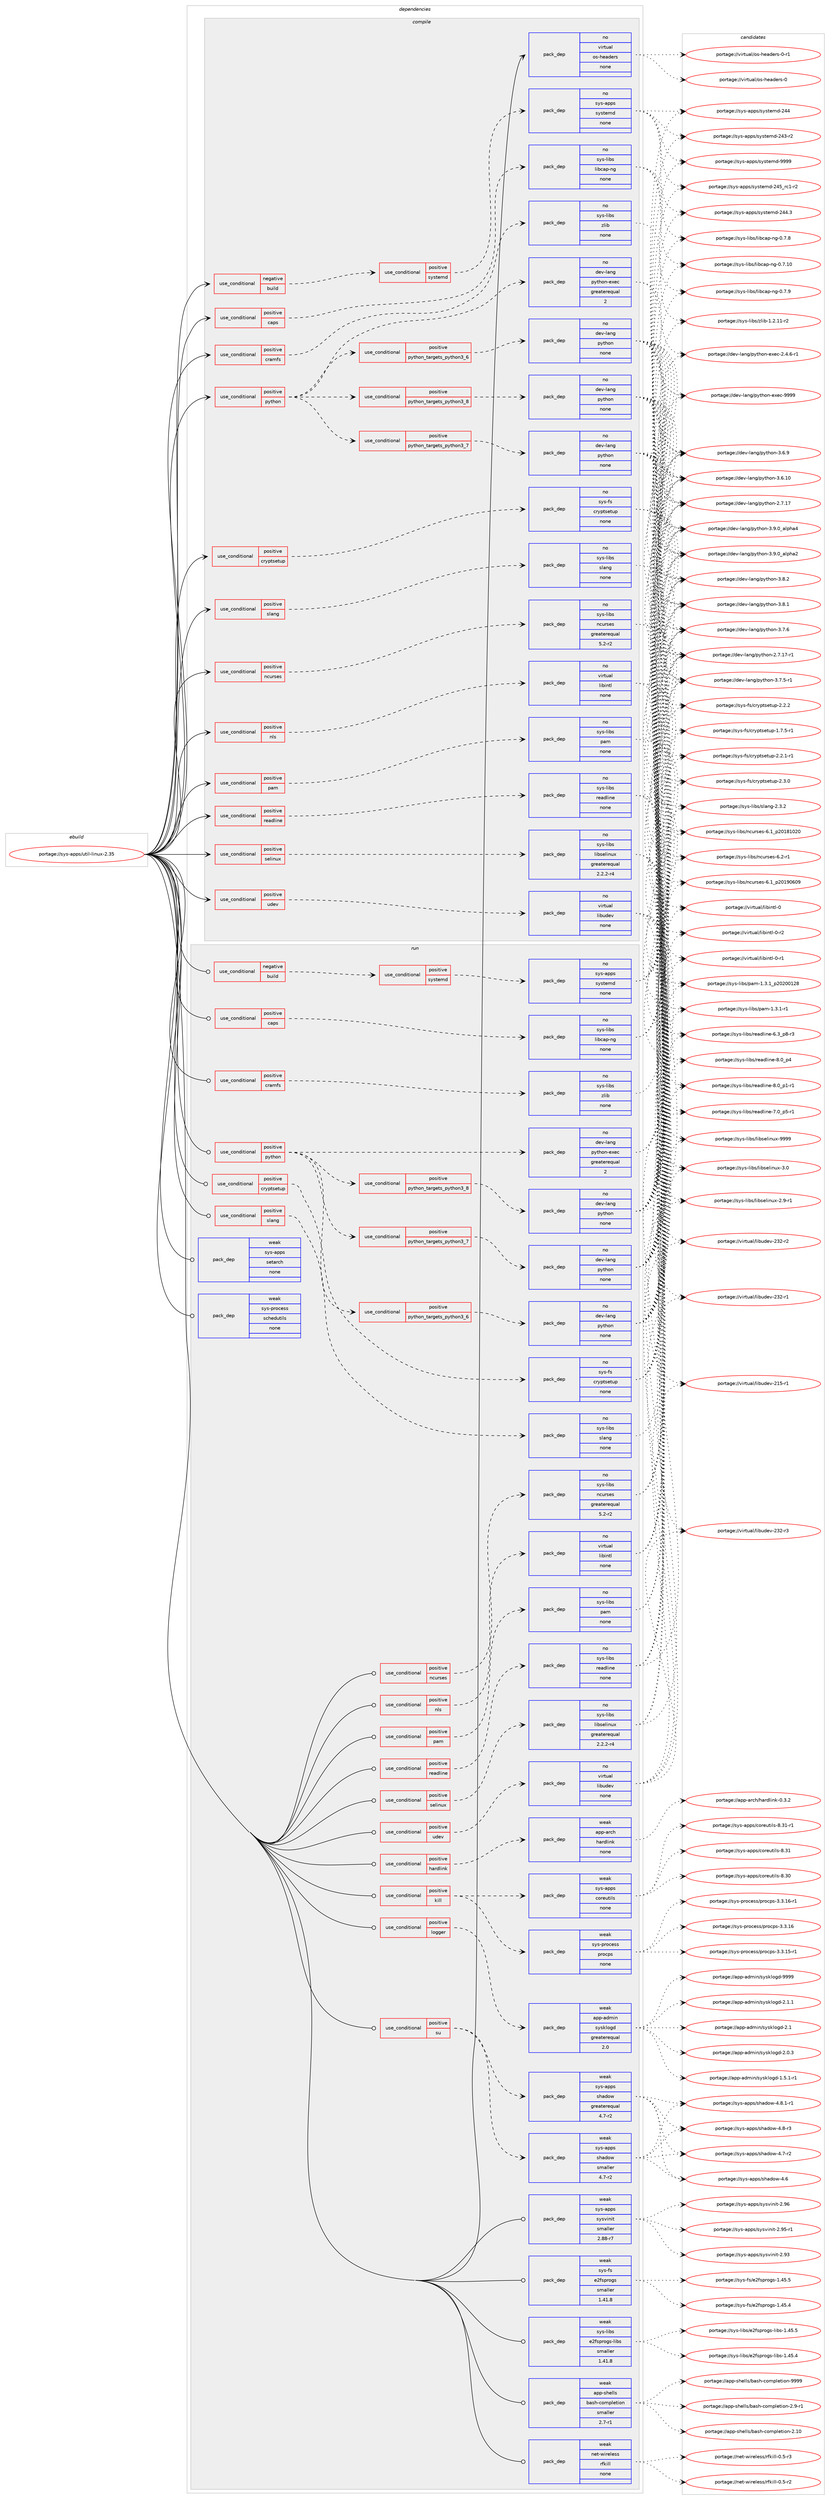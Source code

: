 digraph prolog {

# *************
# Graph options
# *************

newrank=true;
concentrate=true;
compound=true;
graph [rankdir=LR,fontname=Helvetica,fontsize=10,ranksep=1.5];#, ranksep=2.5, nodesep=0.2];
edge  [arrowhead=vee];
node  [fontname=Helvetica,fontsize=10];

# **********
# The ebuild
# **********

subgraph cluster_leftcol {
color=gray;
rank=same;
label=<<i>ebuild</i>>;
id [label="portage://sys-apps/util-linux-2.35", color=red, width=4, href="../sys-apps/util-linux-2.35.svg"];
}

# ****************
# The dependencies
# ****************

subgraph cluster_midcol {
color=gray;
label=<<i>dependencies</i>>;
subgraph cluster_compile {
fillcolor="#eeeeee";
style=filled;
label=<<i>compile</i>>;
subgraph cond7256 {
dependency36273 [label=<<TABLE BORDER="0" CELLBORDER="1" CELLSPACING="0" CELLPADDING="4"><TR><TD ROWSPAN="3" CELLPADDING="10">use_conditional</TD></TR><TR><TD>negative</TD></TR><TR><TD>build</TD></TR></TABLE>>, shape=none, color=red];
subgraph cond7257 {
dependency36274 [label=<<TABLE BORDER="0" CELLBORDER="1" CELLSPACING="0" CELLPADDING="4"><TR><TD ROWSPAN="3" CELLPADDING="10">use_conditional</TD></TR><TR><TD>positive</TD></TR><TR><TD>systemd</TD></TR></TABLE>>, shape=none, color=red];
subgraph pack28111 {
dependency36275 [label=<<TABLE BORDER="0" CELLBORDER="1" CELLSPACING="0" CELLPADDING="4" WIDTH="220"><TR><TD ROWSPAN="6" CELLPADDING="30">pack_dep</TD></TR><TR><TD WIDTH="110">no</TD></TR><TR><TD>sys-apps</TD></TR><TR><TD>systemd</TD></TR><TR><TD>none</TD></TR><TR><TD></TD></TR></TABLE>>, shape=none, color=blue];
}
dependency36274:e -> dependency36275:w [weight=20,style="dashed",arrowhead="vee"];
}
dependency36273:e -> dependency36274:w [weight=20,style="dashed",arrowhead="vee"];
}
id:e -> dependency36273:w [weight=20,style="solid",arrowhead="vee"];
subgraph cond7258 {
dependency36276 [label=<<TABLE BORDER="0" CELLBORDER="1" CELLSPACING="0" CELLPADDING="4"><TR><TD ROWSPAN="3" CELLPADDING="10">use_conditional</TD></TR><TR><TD>positive</TD></TR><TR><TD>caps</TD></TR></TABLE>>, shape=none, color=red];
subgraph pack28112 {
dependency36277 [label=<<TABLE BORDER="0" CELLBORDER="1" CELLSPACING="0" CELLPADDING="4" WIDTH="220"><TR><TD ROWSPAN="6" CELLPADDING="30">pack_dep</TD></TR><TR><TD WIDTH="110">no</TD></TR><TR><TD>sys-libs</TD></TR><TR><TD>libcap-ng</TD></TR><TR><TD>none</TD></TR><TR><TD></TD></TR></TABLE>>, shape=none, color=blue];
}
dependency36276:e -> dependency36277:w [weight=20,style="dashed",arrowhead="vee"];
}
id:e -> dependency36276:w [weight=20,style="solid",arrowhead="vee"];
subgraph cond7259 {
dependency36278 [label=<<TABLE BORDER="0" CELLBORDER="1" CELLSPACING="0" CELLPADDING="4"><TR><TD ROWSPAN="3" CELLPADDING="10">use_conditional</TD></TR><TR><TD>positive</TD></TR><TR><TD>cramfs</TD></TR></TABLE>>, shape=none, color=red];
subgraph pack28113 {
dependency36279 [label=<<TABLE BORDER="0" CELLBORDER="1" CELLSPACING="0" CELLPADDING="4" WIDTH="220"><TR><TD ROWSPAN="6" CELLPADDING="30">pack_dep</TD></TR><TR><TD WIDTH="110">no</TD></TR><TR><TD>sys-libs</TD></TR><TR><TD>zlib</TD></TR><TR><TD>none</TD></TR><TR><TD></TD></TR></TABLE>>, shape=none, color=blue];
}
dependency36278:e -> dependency36279:w [weight=20,style="dashed",arrowhead="vee"];
}
id:e -> dependency36278:w [weight=20,style="solid",arrowhead="vee"];
subgraph cond7260 {
dependency36280 [label=<<TABLE BORDER="0" CELLBORDER="1" CELLSPACING="0" CELLPADDING="4"><TR><TD ROWSPAN="3" CELLPADDING="10">use_conditional</TD></TR><TR><TD>positive</TD></TR><TR><TD>cryptsetup</TD></TR></TABLE>>, shape=none, color=red];
subgraph pack28114 {
dependency36281 [label=<<TABLE BORDER="0" CELLBORDER="1" CELLSPACING="0" CELLPADDING="4" WIDTH="220"><TR><TD ROWSPAN="6" CELLPADDING="30">pack_dep</TD></TR><TR><TD WIDTH="110">no</TD></TR><TR><TD>sys-fs</TD></TR><TR><TD>cryptsetup</TD></TR><TR><TD>none</TD></TR><TR><TD></TD></TR></TABLE>>, shape=none, color=blue];
}
dependency36280:e -> dependency36281:w [weight=20,style="dashed",arrowhead="vee"];
}
id:e -> dependency36280:w [weight=20,style="solid",arrowhead="vee"];
subgraph cond7261 {
dependency36282 [label=<<TABLE BORDER="0" CELLBORDER="1" CELLSPACING="0" CELLPADDING="4"><TR><TD ROWSPAN="3" CELLPADDING="10">use_conditional</TD></TR><TR><TD>positive</TD></TR><TR><TD>ncurses</TD></TR></TABLE>>, shape=none, color=red];
subgraph pack28115 {
dependency36283 [label=<<TABLE BORDER="0" CELLBORDER="1" CELLSPACING="0" CELLPADDING="4" WIDTH="220"><TR><TD ROWSPAN="6" CELLPADDING="30">pack_dep</TD></TR><TR><TD WIDTH="110">no</TD></TR><TR><TD>sys-libs</TD></TR><TR><TD>ncurses</TD></TR><TR><TD>greaterequal</TD></TR><TR><TD>5.2-r2</TD></TR></TABLE>>, shape=none, color=blue];
}
dependency36282:e -> dependency36283:w [weight=20,style="dashed",arrowhead="vee"];
}
id:e -> dependency36282:w [weight=20,style="solid",arrowhead="vee"];
subgraph cond7262 {
dependency36284 [label=<<TABLE BORDER="0" CELLBORDER="1" CELLSPACING="0" CELLPADDING="4"><TR><TD ROWSPAN="3" CELLPADDING="10">use_conditional</TD></TR><TR><TD>positive</TD></TR><TR><TD>nls</TD></TR></TABLE>>, shape=none, color=red];
subgraph pack28116 {
dependency36285 [label=<<TABLE BORDER="0" CELLBORDER="1" CELLSPACING="0" CELLPADDING="4" WIDTH="220"><TR><TD ROWSPAN="6" CELLPADDING="30">pack_dep</TD></TR><TR><TD WIDTH="110">no</TD></TR><TR><TD>virtual</TD></TR><TR><TD>libintl</TD></TR><TR><TD>none</TD></TR><TR><TD></TD></TR></TABLE>>, shape=none, color=blue];
}
dependency36284:e -> dependency36285:w [weight=20,style="dashed",arrowhead="vee"];
}
id:e -> dependency36284:w [weight=20,style="solid",arrowhead="vee"];
subgraph cond7263 {
dependency36286 [label=<<TABLE BORDER="0" CELLBORDER="1" CELLSPACING="0" CELLPADDING="4"><TR><TD ROWSPAN="3" CELLPADDING="10">use_conditional</TD></TR><TR><TD>positive</TD></TR><TR><TD>pam</TD></TR></TABLE>>, shape=none, color=red];
subgraph pack28117 {
dependency36287 [label=<<TABLE BORDER="0" CELLBORDER="1" CELLSPACING="0" CELLPADDING="4" WIDTH="220"><TR><TD ROWSPAN="6" CELLPADDING="30">pack_dep</TD></TR><TR><TD WIDTH="110">no</TD></TR><TR><TD>sys-libs</TD></TR><TR><TD>pam</TD></TR><TR><TD>none</TD></TR><TR><TD></TD></TR></TABLE>>, shape=none, color=blue];
}
dependency36286:e -> dependency36287:w [weight=20,style="dashed",arrowhead="vee"];
}
id:e -> dependency36286:w [weight=20,style="solid",arrowhead="vee"];
subgraph cond7264 {
dependency36288 [label=<<TABLE BORDER="0" CELLBORDER="1" CELLSPACING="0" CELLPADDING="4"><TR><TD ROWSPAN="3" CELLPADDING="10">use_conditional</TD></TR><TR><TD>positive</TD></TR><TR><TD>python</TD></TR></TABLE>>, shape=none, color=red];
subgraph cond7265 {
dependency36289 [label=<<TABLE BORDER="0" CELLBORDER="1" CELLSPACING="0" CELLPADDING="4"><TR><TD ROWSPAN="3" CELLPADDING="10">use_conditional</TD></TR><TR><TD>positive</TD></TR><TR><TD>python_targets_python3_6</TD></TR></TABLE>>, shape=none, color=red];
subgraph pack28118 {
dependency36290 [label=<<TABLE BORDER="0" CELLBORDER="1" CELLSPACING="0" CELLPADDING="4" WIDTH="220"><TR><TD ROWSPAN="6" CELLPADDING="30">pack_dep</TD></TR><TR><TD WIDTH="110">no</TD></TR><TR><TD>dev-lang</TD></TR><TR><TD>python</TD></TR><TR><TD>none</TD></TR><TR><TD></TD></TR></TABLE>>, shape=none, color=blue];
}
dependency36289:e -> dependency36290:w [weight=20,style="dashed",arrowhead="vee"];
}
dependency36288:e -> dependency36289:w [weight=20,style="dashed",arrowhead="vee"];
subgraph cond7266 {
dependency36291 [label=<<TABLE BORDER="0" CELLBORDER="1" CELLSPACING="0" CELLPADDING="4"><TR><TD ROWSPAN="3" CELLPADDING="10">use_conditional</TD></TR><TR><TD>positive</TD></TR><TR><TD>python_targets_python3_7</TD></TR></TABLE>>, shape=none, color=red];
subgraph pack28119 {
dependency36292 [label=<<TABLE BORDER="0" CELLBORDER="1" CELLSPACING="0" CELLPADDING="4" WIDTH="220"><TR><TD ROWSPAN="6" CELLPADDING="30">pack_dep</TD></TR><TR><TD WIDTH="110">no</TD></TR><TR><TD>dev-lang</TD></TR><TR><TD>python</TD></TR><TR><TD>none</TD></TR><TR><TD></TD></TR></TABLE>>, shape=none, color=blue];
}
dependency36291:e -> dependency36292:w [weight=20,style="dashed",arrowhead="vee"];
}
dependency36288:e -> dependency36291:w [weight=20,style="dashed",arrowhead="vee"];
subgraph cond7267 {
dependency36293 [label=<<TABLE BORDER="0" CELLBORDER="1" CELLSPACING="0" CELLPADDING="4"><TR><TD ROWSPAN="3" CELLPADDING="10">use_conditional</TD></TR><TR><TD>positive</TD></TR><TR><TD>python_targets_python3_8</TD></TR></TABLE>>, shape=none, color=red];
subgraph pack28120 {
dependency36294 [label=<<TABLE BORDER="0" CELLBORDER="1" CELLSPACING="0" CELLPADDING="4" WIDTH="220"><TR><TD ROWSPAN="6" CELLPADDING="30">pack_dep</TD></TR><TR><TD WIDTH="110">no</TD></TR><TR><TD>dev-lang</TD></TR><TR><TD>python</TD></TR><TR><TD>none</TD></TR><TR><TD></TD></TR></TABLE>>, shape=none, color=blue];
}
dependency36293:e -> dependency36294:w [weight=20,style="dashed",arrowhead="vee"];
}
dependency36288:e -> dependency36293:w [weight=20,style="dashed",arrowhead="vee"];
subgraph pack28121 {
dependency36295 [label=<<TABLE BORDER="0" CELLBORDER="1" CELLSPACING="0" CELLPADDING="4" WIDTH="220"><TR><TD ROWSPAN="6" CELLPADDING="30">pack_dep</TD></TR><TR><TD WIDTH="110">no</TD></TR><TR><TD>dev-lang</TD></TR><TR><TD>python-exec</TD></TR><TR><TD>greaterequal</TD></TR><TR><TD>2</TD></TR></TABLE>>, shape=none, color=blue];
}
dependency36288:e -> dependency36295:w [weight=20,style="dashed",arrowhead="vee"];
}
id:e -> dependency36288:w [weight=20,style="solid",arrowhead="vee"];
subgraph cond7268 {
dependency36296 [label=<<TABLE BORDER="0" CELLBORDER="1" CELLSPACING="0" CELLPADDING="4"><TR><TD ROWSPAN="3" CELLPADDING="10">use_conditional</TD></TR><TR><TD>positive</TD></TR><TR><TD>readline</TD></TR></TABLE>>, shape=none, color=red];
subgraph pack28122 {
dependency36297 [label=<<TABLE BORDER="0" CELLBORDER="1" CELLSPACING="0" CELLPADDING="4" WIDTH="220"><TR><TD ROWSPAN="6" CELLPADDING="30">pack_dep</TD></TR><TR><TD WIDTH="110">no</TD></TR><TR><TD>sys-libs</TD></TR><TR><TD>readline</TD></TR><TR><TD>none</TD></TR><TR><TD></TD></TR></TABLE>>, shape=none, color=blue];
}
dependency36296:e -> dependency36297:w [weight=20,style="dashed",arrowhead="vee"];
}
id:e -> dependency36296:w [weight=20,style="solid",arrowhead="vee"];
subgraph cond7269 {
dependency36298 [label=<<TABLE BORDER="0" CELLBORDER="1" CELLSPACING="0" CELLPADDING="4"><TR><TD ROWSPAN="3" CELLPADDING="10">use_conditional</TD></TR><TR><TD>positive</TD></TR><TR><TD>selinux</TD></TR></TABLE>>, shape=none, color=red];
subgraph pack28123 {
dependency36299 [label=<<TABLE BORDER="0" CELLBORDER="1" CELLSPACING="0" CELLPADDING="4" WIDTH="220"><TR><TD ROWSPAN="6" CELLPADDING="30">pack_dep</TD></TR><TR><TD WIDTH="110">no</TD></TR><TR><TD>sys-libs</TD></TR><TR><TD>libselinux</TD></TR><TR><TD>greaterequal</TD></TR><TR><TD>2.2.2-r4</TD></TR></TABLE>>, shape=none, color=blue];
}
dependency36298:e -> dependency36299:w [weight=20,style="dashed",arrowhead="vee"];
}
id:e -> dependency36298:w [weight=20,style="solid",arrowhead="vee"];
subgraph cond7270 {
dependency36300 [label=<<TABLE BORDER="0" CELLBORDER="1" CELLSPACING="0" CELLPADDING="4"><TR><TD ROWSPAN="3" CELLPADDING="10">use_conditional</TD></TR><TR><TD>positive</TD></TR><TR><TD>slang</TD></TR></TABLE>>, shape=none, color=red];
subgraph pack28124 {
dependency36301 [label=<<TABLE BORDER="0" CELLBORDER="1" CELLSPACING="0" CELLPADDING="4" WIDTH="220"><TR><TD ROWSPAN="6" CELLPADDING="30">pack_dep</TD></TR><TR><TD WIDTH="110">no</TD></TR><TR><TD>sys-libs</TD></TR><TR><TD>slang</TD></TR><TR><TD>none</TD></TR><TR><TD></TD></TR></TABLE>>, shape=none, color=blue];
}
dependency36300:e -> dependency36301:w [weight=20,style="dashed",arrowhead="vee"];
}
id:e -> dependency36300:w [weight=20,style="solid",arrowhead="vee"];
subgraph cond7271 {
dependency36302 [label=<<TABLE BORDER="0" CELLBORDER="1" CELLSPACING="0" CELLPADDING="4"><TR><TD ROWSPAN="3" CELLPADDING="10">use_conditional</TD></TR><TR><TD>positive</TD></TR><TR><TD>udev</TD></TR></TABLE>>, shape=none, color=red];
subgraph pack28125 {
dependency36303 [label=<<TABLE BORDER="0" CELLBORDER="1" CELLSPACING="0" CELLPADDING="4" WIDTH="220"><TR><TD ROWSPAN="6" CELLPADDING="30">pack_dep</TD></TR><TR><TD WIDTH="110">no</TD></TR><TR><TD>virtual</TD></TR><TR><TD>libudev</TD></TR><TR><TD>none</TD></TR><TR><TD></TD></TR></TABLE>>, shape=none, color=blue];
}
dependency36302:e -> dependency36303:w [weight=20,style="dashed",arrowhead="vee"];
}
id:e -> dependency36302:w [weight=20,style="solid",arrowhead="vee"];
subgraph pack28126 {
dependency36304 [label=<<TABLE BORDER="0" CELLBORDER="1" CELLSPACING="0" CELLPADDING="4" WIDTH="220"><TR><TD ROWSPAN="6" CELLPADDING="30">pack_dep</TD></TR><TR><TD WIDTH="110">no</TD></TR><TR><TD>virtual</TD></TR><TR><TD>os-headers</TD></TR><TR><TD>none</TD></TR><TR><TD></TD></TR></TABLE>>, shape=none, color=blue];
}
id:e -> dependency36304:w [weight=20,style="solid",arrowhead="vee"];
}
subgraph cluster_compileandrun {
fillcolor="#eeeeee";
style=filled;
label=<<i>compile and run</i>>;
}
subgraph cluster_run {
fillcolor="#eeeeee";
style=filled;
label=<<i>run</i>>;
subgraph cond7272 {
dependency36305 [label=<<TABLE BORDER="0" CELLBORDER="1" CELLSPACING="0" CELLPADDING="4"><TR><TD ROWSPAN="3" CELLPADDING="10">use_conditional</TD></TR><TR><TD>negative</TD></TR><TR><TD>build</TD></TR></TABLE>>, shape=none, color=red];
subgraph cond7273 {
dependency36306 [label=<<TABLE BORDER="0" CELLBORDER="1" CELLSPACING="0" CELLPADDING="4"><TR><TD ROWSPAN="3" CELLPADDING="10">use_conditional</TD></TR><TR><TD>positive</TD></TR><TR><TD>systemd</TD></TR></TABLE>>, shape=none, color=red];
subgraph pack28127 {
dependency36307 [label=<<TABLE BORDER="0" CELLBORDER="1" CELLSPACING="0" CELLPADDING="4" WIDTH="220"><TR><TD ROWSPAN="6" CELLPADDING="30">pack_dep</TD></TR><TR><TD WIDTH="110">no</TD></TR><TR><TD>sys-apps</TD></TR><TR><TD>systemd</TD></TR><TR><TD>none</TD></TR><TR><TD></TD></TR></TABLE>>, shape=none, color=blue];
}
dependency36306:e -> dependency36307:w [weight=20,style="dashed",arrowhead="vee"];
}
dependency36305:e -> dependency36306:w [weight=20,style="dashed",arrowhead="vee"];
}
id:e -> dependency36305:w [weight=20,style="solid",arrowhead="odot"];
subgraph cond7274 {
dependency36308 [label=<<TABLE BORDER="0" CELLBORDER="1" CELLSPACING="0" CELLPADDING="4"><TR><TD ROWSPAN="3" CELLPADDING="10">use_conditional</TD></TR><TR><TD>positive</TD></TR><TR><TD>caps</TD></TR></TABLE>>, shape=none, color=red];
subgraph pack28128 {
dependency36309 [label=<<TABLE BORDER="0" CELLBORDER="1" CELLSPACING="0" CELLPADDING="4" WIDTH="220"><TR><TD ROWSPAN="6" CELLPADDING="30">pack_dep</TD></TR><TR><TD WIDTH="110">no</TD></TR><TR><TD>sys-libs</TD></TR><TR><TD>libcap-ng</TD></TR><TR><TD>none</TD></TR><TR><TD></TD></TR></TABLE>>, shape=none, color=blue];
}
dependency36308:e -> dependency36309:w [weight=20,style="dashed",arrowhead="vee"];
}
id:e -> dependency36308:w [weight=20,style="solid",arrowhead="odot"];
subgraph cond7275 {
dependency36310 [label=<<TABLE BORDER="0" CELLBORDER="1" CELLSPACING="0" CELLPADDING="4"><TR><TD ROWSPAN="3" CELLPADDING="10">use_conditional</TD></TR><TR><TD>positive</TD></TR><TR><TD>cramfs</TD></TR></TABLE>>, shape=none, color=red];
subgraph pack28129 {
dependency36311 [label=<<TABLE BORDER="0" CELLBORDER="1" CELLSPACING="0" CELLPADDING="4" WIDTH="220"><TR><TD ROWSPAN="6" CELLPADDING="30">pack_dep</TD></TR><TR><TD WIDTH="110">no</TD></TR><TR><TD>sys-libs</TD></TR><TR><TD>zlib</TD></TR><TR><TD>none</TD></TR><TR><TD></TD></TR></TABLE>>, shape=none, color=blue];
}
dependency36310:e -> dependency36311:w [weight=20,style="dashed",arrowhead="vee"];
}
id:e -> dependency36310:w [weight=20,style="solid",arrowhead="odot"];
subgraph cond7276 {
dependency36312 [label=<<TABLE BORDER="0" CELLBORDER="1" CELLSPACING="0" CELLPADDING="4"><TR><TD ROWSPAN="3" CELLPADDING="10">use_conditional</TD></TR><TR><TD>positive</TD></TR><TR><TD>cryptsetup</TD></TR></TABLE>>, shape=none, color=red];
subgraph pack28130 {
dependency36313 [label=<<TABLE BORDER="0" CELLBORDER="1" CELLSPACING="0" CELLPADDING="4" WIDTH="220"><TR><TD ROWSPAN="6" CELLPADDING="30">pack_dep</TD></TR><TR><TD WIDTH="110">no</TD></TR><TR><TD>sys-fs</TD></TR><TR><TD>cryptsetup</TD></TR><TR><TD>none</TD></TR><TR><TD></TD></TR></TABLE>>, shape=none, color=blue];
}
dependency36312:e -> dependency36313:w [weight=20,style="dashed",arrowhead="vee"];
}
id:e -> dependency36312:w [weight=20,style="solid",arrowhead="odot"];
subgraph cond7277 {
dependency36314 [label=<<TABLE BORDER="0" CELLBORDER="1" CELLSPACING="0" CELLPADDING="4"><TR><TD ROWSPAN="3" CELLPADDING="10">use_conditional</TD></TR><TR><TD>positive</TD></TR><TR><TD>hardlink</TD></TR></TABLE>>, shape=none, color=red];
subgraph pack28131 {
dependency36315 [label=<<TABLE BORDER="0" CELLBORDER="1" CELLSPACING="0" CELLPADDING="4" WIDTH="220"><TR><TD ROWSPAN="6" CELLPADDING="30">pack_dep</TD></TR><TR><TD WIDTH="110">weak</TD></TR><TR><TD>app-arch</TD></TR><TR><TD>hardlink</TD></TR><TR><TD>none</TD></TR><TR><TD></TD></TR></TABLE>>, shape=none, color=blue];
}
dependency36314:e -> dependency36315:w [weight=20,style="dashed",arrowhead="vee"];
}
id:e -> dependency36314:w [weight=20,style="solid",arrowhead="odot"];
subgraph cond7278 {
dependency36316 [label=<<TABLE BORDER="0" CELLBORDER="1" CELLSPACING="0" CELLPADDING="4"><TR><TD ROWSPAN="3" CELLPADDING="10">use_conditional</TD></TR><TR><TD>positive</TD></TR><TR><TD>kill</TD></TR></TABLE>>, shape=none, color=red];
subgraph pack28132 {
dependency36317 [label=<<TABLE BORDER="0" CELLBORDER="1" CELLSPACING="0" CELLPADDING="4" WIDTH="220"><TR><TD ROWSPAN="6" CELLPADDING="30">pack_dep</TD></TR><TR><TD WIDTH="110">weak</TD></TR><TR><TD>sys-apps</TD></TR><TR><TD>coreutils</TD></TR><TR><TD>none</TD></TR><TR><TD></TD></TR></TABLE>>, shape=none, color=blue];
}
dependency36316:e -> dependency36317:w [weight=20,style="dashed",arrowhead="vee"];
subgraph pack28133 {
dependency36318 [label=<<TABLE BORDER="0" CELLBORDER="1" CELLSPACING="0" CELLPADDING="4" WIDTH="220"><TR><TD ROWSPAN="6" CELLPADDING="30">pack_dep</TD></TR><TR><TD WIDTH="110">weak</TD></TR><TR><TD>sys-process</TD></TR><TR><TD>procps</TD></TR><TR><TD>none</TD></TR><TR><TD></TD></TR></TABLE>>, shape=none, color=blue];
}
dependency36316:e -> dependency36318:w [weight=20,style="dashed",arrowhead="vee"];
}
id:e -> dependency36316:w [weight=20,style="solid",arrowhead="odot"];
subgraph cond7279 {
dependency36319 [label=<<TABLE BORDER="0" CELLBORDER="1" CELLSPACING="0" CELLPADDING="4"><TR><TD ROWSPAN="3" CELLPADDING="10">use_conditional</TD></TR><TR><TD>positive</TD></TR><TR><TD>logger</TD></TR></TABLE>>, shape=none, color=red];
subgraph pack28134 {
dependency36320 [label=<<TABLE BORDER="0" CELLBORDER="1" CELLSPACING="0" CELLPADDING="4" WIDTH="220"><TR><TD ROWSPAN="6" CELLPADDING="30">pack_dep</TD></TR><TR><TD WIDTH="110">weak</TD></TR><TR><TD>app-admin</TD></TR><TR><TD>sysklogd</TD></TR><TR><TD>greaterequal</TD></TR><TR><TD>2.0</TD></TR></TABLE>>, shape=none, color=blue];
}
dependency36319:e -> dependency36320:w [weight=20,style="dashed",arrowhead="vee"];
}
id:e -> dependency36319:w [weight=20,style="solid",arrowhead="odot"];
subgraph cond7280 {
dependency36321 [label=<<TABLE BORDER="0" CELLBORDER="1" CELLSPACING="0" CELLPADDING="4"><TR><TD ROWSPAN="3" CELLPADDING="10">use_conditional</TD></TR><TR><TD>positive</TD></TR><TR><TD>ncurses</TD></TR></TABLE>>, shape=none, color=red];
subgraph pack28135 {
dependency36322 [label=<<TABLE BORDER="0" CELLBORDER="1" CELLSPACING="0" CELLPADDING="4" WIDTH="220"><TR><TD ROWSPAN="6" CELLPADDING="30">pack_dep</TD></TR><TR><TD WIDTH="110">no</TD></TR><TR><TD>sys-libs</TD></TR><TR><TD>ncurses</TD></TR><TR><TD>greaterequal</TD></TR><TR><TD>5.2-r2</TD></TR></TABLE>>, shape=none, color=blue];
}
dependency36321:e -> dependency36322:w [weight=20,style="dashed",arrowhead="vee"];
}
id:e -> dependency36321:w [weight=20,style="solid",arrowhead="odot"];
subgraph cond7281 {
dependency36323 [label=<<TABLE BORDER="0" CELLBORDER="1" CELLSPACING="0" CELLPADDING="4"><TR><TD ROWSPAN="3" CELLPADDING="10">use_conditional</TD></TR><TR><TD>positive</TD></TR><TR><TD>nls</TD></TR></TABLE>>, shape=none, color=red];
subgraph pack28136 {
dependency36324 [label=<<TABLE BORDER="0" CELLBORDER="1" CELLSPACING="0" CELLPADDING="4" WIDTH="220"><TR><TD ROWSPAN="6" CELLPADDING="30">pack_dep</TD></TR><TR><TD WIDTH="110">no</TD></TR><TR><TD>virtual</TD></TR><TR><TD>libintl</TD></TR><TR><TD>none</TD></TR><TR><TD></TD></TR></TABLE>>, shape=none, color=blue];
}
dependency36323:e -> dependency36324:w [weight=20,style="dashed",arrowhead="vee"];
}
id:e -> dependency36323:w [weight=20,style="solid",arrowhead="odot"];
subgraph cond7282 {
dependency36325 [label=<<TABLE BORDER="0" CELLBORDER="1" CELLSPACING="0" CELLPADDING="4"><TR><TD ROWSPAN="3" CELLPADDING="10">use_conditional</TD></TR><TR><TD>positive</TD></TR><TR><TD>pam</TD></TR></TABLE>>, shape=none, color=red];
subgraph pack28137 {
dependency36326 [label=<<TABLE BORDER="0" CELLBORDER="1" CELLSPACING="0" CELLPADDING="4" WIDTH="220"><TR><TD ROWSPAN="6" CELLPADDING="30">pack_dep</TD></TR><TR><TD WIDTH="110">no</TD></TR><TR><TD>sys-libs</TD></TR><TR><TD>pam</TD></TR><TR><TD>none</TD></TR><TR><TD></TD></TR></TABLE>>, shape=none, color=blue];
}
dependency36325:e -> dependency36326:w [weight=20,style="dashed",arrowhead="vee"];
}
id:e -> dependency36325:w [weight=20,style="solid",arrowhead="odot"];
subgraph cond7283 {
dependency36327 [label=<<TABLE BORDER="0" CELLBORDER="1" CELLSPACING="0" CELLPADDING="4"><TR><TD ROWSPAN="3" CELLPADDING="10">use_conditional</TD></TR><TR><TD>positive</TD></TR><TR><TD>python</TD></TR></TABLE>>, shape=none, color=red];
subgraph cond7284 {
dependency36328 [label=<<TABLE BORDER="0" CELLBORDER="1" CELLSPACING="0" CELLPADDING="4"><TR><TD ROWSPAN="3" CELLPADDING="10">use_conditional</TD></TR><TR><TD>positive</TD></TR><TR><TD>python_targets_python3_6</TD></TR></TABLE>>, shape=none, color=red];
subgraph pack28138 {
dependency36329 [label=<<TABLE BORDER="0" CELLBORDER="1" CELLSPACING="0" CELLPADDING="4" WIDTH="220"><TR><TD ROWSPAN="6" CELLPADDING="30">pack_dep</TD></TR><TR><TD WIDTH="110">no</TD></TR><TR><TD>dev-lang</TD></TR><TR><TD>python</TD></TR><TR><TD>none</TD></TR><TR><TD></TD></TR></TABLE>>, shape=none, color=blue];
}
dependency36328:e -> dependency36329:w [weight=20,style="dashed",arrowhead="vee"];
}
dependency36327:e -> dependency36328:w [weight=20,style="dashed",arrowhead="vee"];
subgraph cond7285 {
dependency36330 [label=<<TABLE BORDER="0" CELLBORDER="1" CELLSPACING="0" CELLPADDING="4"><TR><TD ROWSPAN="3" CELLPADDING="10">use_conditional</TD></TR><TR><TD>positive</TD></TR><TR><TD>python_targets_python3_7</TD></TR></TABLE>>, shape=none, color=red];
subgraph pack28139 {
dependency36331 [label=<<TABLE BORDER="0" CELLBORDER="1" CELLSPACING="0" CELLPADDING="4" WIDTH="220"><TR><TD ROWSPAN="6" CELLPADDING="30">pack_dep</TD></TR><TR><TD WIDTH="110">no</TD></TR><TR><TD>dev-lang</TD></TR><TR><TD>python</TD></TR><TR><TD>none</TD></TR><TR><TD></TD></TR></TABLE>>, shape=none, color=blue];
}
dependency36330:e -> dependency36331:w [weight=20,style="dashed",arrowhead="vee"];
}
dependency36327:e -> dependency36330:w [weight=20,style="dashed",arrowhead="vee"];
subgraph cond7286 {
dependency36332 [label=<<TABLE BORDER="0" CELLBORDER="1" CELLSPACING="0" CELLPADDING="4"><TR><TD ROWSPAN="3" CELLPADDING="10">use_conditional</TD></TR><TR><TD>positive</TD></TR><TR><TD>python_targets_python3_8</TD></TR></TABLE>>, shape=none, color=red];
subgraph pack28140 {
dependency36333 [label=<<TABLE BORDER="0" CELLBORDER="1" CELLSPACING="0" CELLPADDING="4" WIDTH="220"><TR><TD ROWSPAN="6" CELLPADDING="30">pack_dep</TD></TR><TR><TD WIDTH="110">no</TD></TR><TR><TD>dev-lang</TD></TR><TR><TD>python</TD></TR><TR><TD>none</TD></TR><TR><TD></TD></TR></TABLE>>, shape=none, color=blue];
}
dependency36332:e -> dependency36333:w [weight=20,style="dashed",arrowhead="vee"];
}
dependency36327:e -> dependency36332:w [weight=20,style="dashed",arrowhead="vee"];
subgraph pack28141 {
dependency36334 [label=<<TABLE BORDER="0" CELLBORDER="1" CELLSPACING="0" CELLPADDING="4" WIDTH="220"><TR><TD ROWSPAN="6" CELLPADDING="30">pack_dep</TD></TR><TR><TD WIDTH="110">no</TD></TR><TR><TD>dev-lang</TD></TR><TR><TD>python-exec</TD></TR><TR><TD>greaterequal</TD></TR><TR><TD>2</TD></TR></TABLE>>, shape=none, color=blue];
}
dependency36327:e -> dependency36334:w [weight=20,style="dashed",arrowhead="vee"];
}
id:e -> dependency36327:w [weight=20,style="solid",arrowhead="odot"];
subgraph cond7287 {
dependency36335 [label=<<TABLE BORDER="0" CELLBORDER="1" CELLSPACING="0" CELLPADDING="4"><TR><TD ROWSPAN="3" CELLPADDING="10">use_conditional</TD></TR><TR><TD>positive</TD></TR><TR><TD>readline</TD></TR></TABLE>>, shape=none, color=red];
subgraph pack28142 {
dependency36336 [label=<<TABLE BORDER="0" CELLBORDER="1" CELLSPACING="0" CELLPADDING="4" WIDTH="220"><TR><TD ROWSPAN="6" CELLPADDING="30">pack_dep</TD></TR><TR><TD WIDTH="110">no</TD></TR><TR><TD>sys-libs</TD></TR><TR><TD>readline</TD></TR><TR><TD>none</TD></TR><TR><TD></TD></TR></TABLE>>, shape=none, color=blue];
}
dependency36335:e -> dependency36336:w [weight=20,style="dashed",arrowhead="vee"];
}
id:e -> dependency36335:w [weight=20,style="solid",arrowhead="odot"];
subgraph cond7288 {
dependency36337 [label=<<TABLE BORDER="0" CELLBORDER="1" CELLSPACING="0" CELLPADDING="4"><TR><TD ROWSPAN="3" CELLPADDING="10">use_conditional</TD></TR><TR><TD>positive</TD></TR><TR><TD>selinux</TD></TR></TABLE>>, shape=none, color=red];
subgraph pack28143 {
dependency36338 [label=<<TABLE BORDER="0" CELLBORDER="1" CELLSPACING="0" CELLPADDING="4" WIDTH="220"><TR><TD ROWSPAN="6" CELLPADDING="30">pack_dep</TD></TR><TR><TD WIDTH="110">no</TD></TR><TR><TD>sys-libs</TD></TR><TR><TD>libselinux</TD></TR><TR><TD>greaterequal</TD></TR><TR><TD>2.2.2-r4</TD></TR></TABLE>>, shape=none, color=blue];
}
dependency36337:e -> dependency36338:w [weight=20,style="dashed",arrowhead="vee"];
}
id:e -> dependency36337:w [weight=20,style="solid",arrowhead="odot"];
subgraph cond7289 {
dependency36339 [label=<<TABLE BORDER="0" CELLBORDER="1" CELLSPACING="0" CELLPADDING="4"><TR><TD ROWSPAN="3" CELLPADDING="10">use_conditional</TD></TR><TR><TD>positive</TD></TR><TR><TD>slang</TD></TR></TABLE>>, shape=none, color=red];
subgraph pack28144 {
dependency36340 [label=<<TABLE BORDER="0" CELLBORDER="1" CELLSPACING="0" CELLPADDING="4" WIDTH="220"><TR><TD ROWSPAN="6" CELLPADDING="30">pack_dep</TD></TR><TR><TD WIDTH="110">no</TD></TR><TR><TD>sys-libs</TD></TR><TR><TD>slang</TD></TR><TR><TD>none</TD></TR><TR><TD></TD></TR></TABLE>>, shape=none, color=blue];
}
dependency36339:e -> dependency36340:w [weight=20,style="dashed",arrowhead="vee"];
}
id:e -> dependency36339:w [weight=20,style="solid",arrowhead="odot"];
subgraph cond7290 {
dependency36341 [label=<<TABLE BORDER="0" CELLBORDER="1" CELLSPACING="0" CELLPADDING="4"><TR><TD ROWSPAN="3" CELLPADDING="10">use_conditional</TD></TR><TR><TD>positive</TD></TR><TR><TD>su</TD></TR></TABLE>>, shape=none, color=red];
subgraph pack28145 {
dependency36342 [label=<<TABLE BORDER="0" CELLBORDER="1" CELLSPACING="0" CELLPADDING="4" WIDTH="220"><TR><TD ROWSPAN="6" CELLPADDING="30">pack_dep</TD></TR><TR><TD WIDTH="110">weak</TD></TR><TR><TD>sys-apps</TD></TR><TR><TD>shadow</TD></TR><TR><TD>smaller</TD></TR><TR><TD>4.7-r2</TD></TR></TABLE>>, shape=none, color=blue];
}
dependency36341:e -> dependency36342:w [weight=20,style="dashed",arrowhead="vee"];
subgraph pack28146 {
dependency36343 [label=<<TABLE BORDER="0" CELLBORDER="1" CELLSPACING="0" CELLPADDING="4" WIDTH="220"><TR><TD ROWSPAN="6" CELLPADDING="30">pack_dep</TD></TR><TR><TD WIDTH="110">weak</TD></TR><TR><TD>sys-apps</TD></TR><TR><TD>shadow</TD></TR><TR><TD>greaterequal</TD></TR><TR><TD>4.7-r2</TD></TR></TABLE>>, shape=none, color=blue];
}
dependency36341:e -> dependency36343:w [weight=20,style="dashed",arrowhead="vee"];
}
id:e -> dependency36341:w [weight=20,style="solid",arrowhead="odot"];
subgraph cond7291 {
dependency36344 [label=<<TABLE BORDER="0" CELLBORDER="1" CELLSPACING="0" CELLPADDING="4"><TR><TD ROWSPAN="3" CELLPADDING="10">use_conditional</TD></TR><TR><TD>positive</TD></TR><TR><TD>udev</TD></TR></TABLE>>, shape=none, color=red];
subgraph pack28147 {
dependency36345 [label=<<TABLE BORDER="0" CELLBORDER="1" CELLSPACING="0" CELLPADDING="4" WIDTH="220"><TR><TD ROWSPAN="6" CELLPADDING="30">pack_dep</TD></TR><TR><TD WIDTH="110">no</TD></TR><TR><TD>virtual</TD></TR><TR><TD>libudev</TD></TR><TR><TD>none</TD></TR><TR><TD></TD></TR></TABLE>>, shape=none, color=blue];
}
dependency36344:e -> dependency36345:w [weight=20,style="dashed",arrowhead="vee"];
}
id:e -> dependency36344:w [weight=20,style="solid",arrowhead="odot"];
subgraph pack28148 {
dependency36346 [label=<<TABLE BORDER="0" CELLBORDER="1" CELLSPACING="0" CELLPADDING="4" WIDTH="220"><TR><TD ROWSPAN="6" CELLPADDING="30">pack_dep</TD></TR><TR><TD WIDTH="110">weak</TD></TR><TR><TD>app-shells</TD></TR><TR><TD>bash-completion</TD></TR><TR><TD>smaller</TD></TR><TR><TD>2.7-r1</TD></TR></TABLE>>, shape=none, color=blue];
}
id:e -> dependency36346:w [weight=20,style="solid",arrowhead="odot"];
subgraph pack28149 {
dependency36347 [label=<<TABLE BORDER="0" CELLBORDER="1" CELLSPACING="0" CELLPADDING="4" WIDTH="220"><TR><TD ROWSPAN="6" CELLPADDING="30">pack_dep</TD></TR><TR><TD WIDTH="110">weak</TD></TR><TR><TD>net-wireless</TD></TR><TR><TD>rfkill</TD></TR><TR><TD>none</TD></TR><TR><TD></TD></TR></TABLE>>, shape=none, color=blue];
}
id:e -> dependency36347:w [weight=20,style="solid",arrowhead="odot"];
subgraph pack28150 {
dependency36348 [label=<<TABLE BORDER="0" CELLBORDER="1" CELLSPACING="0" CELLPADDING="4" WIDTH="220"><TR><TD ROWSPAN="6" CELLPADDING="30">pack_dep</TD></TR><TR><TD WIDTH="110">weak</TD></TR><TR><TD>sys-apps</TD></TR><TR><TD>setarch</TD></TR><TR><TD>none</TD></TR><TR><TD></TD></TR></TABLE>>, shape=none, color=blue];
}
id:e -> dependency36348:w [weight=20,style="solid",arrowhead="odot"];
subgraph pack28151 {
dependency36349 [label=<<TABLE BORDER="0" CELLBORDER="1" CELLSPACING="0" CELLPADDING="4" WIDTH="220"><TR><TD ROWSPAN="6" CELLPADDING="30">pack_dep</TD></TR><TR><TD WIDTH="110">weak</TD></TR><TR><TD>sys-apps</TD></TR><TR><TD>sysvinit</TD></TR><TR><TD>smaller</TD></TR><TR><TD>2.88-r7</TD></TR></TABLE>>, shape=none, color=blue];
}
id:e -> dependency36349:w [weight=20,style="solid",arrowhead="odot"];
subgraph pack28152 {
dependency36350 [label=<<TABLE BORDER="0" CELLBORDER="1" CELLSPACING="0" CELLPADDING="4" WIDTH="220"><TR><TD ROWSPAN="6" CELLPADDING="30">pack_dep</TD></TR><TR><TD WIDTH="110">weak</TD></TR><TR><TD>sys-fs</TD></TR><TR><TD>e2fsprogs</TD></TR><TR><TD>smaller</TD></TR><TR><TD>1.41.8</TD></TR></TABLE>>, shape=none, color=blue];
}
id:e -> dependency36350:w [weight=20,style="solid",arrowhead="odot"];
subgraph pack28153 {
dependency36351 [label=<<TABLE BORDER="0" CELLBORDER="1" CELLSPACING="0" CELLPADDING="4" WIDTH="220"><TR><TD ROWSPAN="6" CELLPADDING="30">pack_dep</TD></TR><TR><TD WIDTH="110">weak</TD></TR><TR><TD>sys-libs</TD></TR><TR><TD>e2fsprogs-libs</TD></TR><TR><TD>smaller</TD></TR><TR><TD>1.41.8</TD></TR></TABLE>>, shape=none, color=blue];
}
id:e -> dependency36351:w [weight=20,style="solid",arrowhead="odot"];
subgraph pack28154 {
dependency36352 [label=<<TABLE BORDER="0" CELLBORDER="1" CELLSPACING="0" CELLPADDING="4" WIDTH="220"><TR><TD ROWSPAN="6" CELLPADDING="30">pack_dep</TD></TR><TR><TD WIDTH="110">weak</TD></TR><TR><TD>sys-process</TD></TR><TR><TD>schedutils</TD></TR><TR><TD>none</TD></TR><TR><TD></TD></TR></TABLE>>, shape=none, color=blue];
}
id:e -> dependency36352:w [weight=20,style="solid",arrowhead="odot"];
}
}

# **************
# The candidates
# **************

subgraph cluster_choices {
rank=same;
color=gray;
label=<<i>candidates</i>>;

subgraph choice28111 {
color=black;
nodesep=1;
choice1151211154597112112115471151211151161011091004557575757 [label="portage://sys-apps/systemd-9999", color=red, width=4,href="../sys-apps/systemd-9999.svg"];
choice115121115459711211211547115121115116101109100455052539511499494511450 [label="portage://sys-apps/systemd-245_rc1-r2", color=red, width=4,href="../sys-apps/systemd-245_rc1-r2.svg"];
choice115121115459711211211547115121115116101109100455052524651 [label="portage://sys-apps/systemd-244.3", color=red, width=4,href="../sys-apps/systemd-244.3.svg"];
choice11512111545971121121154711512111511610110910045505252 [label="portage://sys-apps/systemd-244", color=red, width=4,href="../sys-apps/systemd-244.svg"];
choice115121115459711211211547115121115116101109100455052514511450 [label="portage://sys-apps/systemd-243-r2", color=red, width=4,href="../sys-apps/systemd-243-r2.svg"];
dependency36275:e -> choice1151211154597112112115471151211151161011091004557575757:w [style=dotted,weight="100"];
dependency36275:e -> choice115121115459711211211547115121115116101109100455052539511499494511450:w [style=dotted,weight="100"];
dependency36275:e -> choice115121115459711211211547115121115116101109100455052524651:w [style=dotted,weight="100"];
dependency36275:e -> choice11512111545971121121154711512111511610110910045505252:w [style=dotted,weight="100"];
dependency36275:e -> choice115121115459711211211547115121115116101109100455052514511450:w [style=dotted,weight="100"];
}
subgraph choice28112 {
color=black;
nodesep=1;
choice11512111545108105981154710810598999711245110103454846554657 [label="portage://sys-libs/libcap-ng-0.7.9", color=red, width=4,href="../sys-libs/libcap-ng-0.7.9.svg"];
choice11512111545108105981154710810598999711245110103454846554656 [label="portage://sys-libs/libcap-ng-0.7.8", color=red, width=4,href="../sys-libs/libcap-ng-0.7.8.svg"];
choice1151211154510810598115471081059899971124511010345484655464948 [label="portage://sys-libs/libcap-ng-0.7.10", color=red, width=4,href="../sys-libs/libcap-ng-0.7.10.svg"];
dependency36277:e -> choice11512111545108105981154710810598999711245110103454846554657:w [style=dotted,weight="100"];
dependency36277:e -> choice11512111545108105981154710810598999711245110103454846554656:w [style=dotted,weight="100"];
dependency36277:e -> choice1151211154510810598115471081059899971124511010345484655464948:w [style=dotted,weight="100"];
}
subgraph choice28113 {
color=black;
nodesep=1;
choice11512111545108105981154712210810598454946504649494511450 [label="portage://sys-libs/zlib-1.2.11-r2", color=red, width=4,href="../sys-libs/zlib-1.2.11-r2.svg"];
dependency36279:e -> choice11512111545108105981154712210810598454946504649494511450:w [style=dotted,weight="100"];
}
subgraph choice28114 {
color=black;
nodesep=1;
choice115121115451021154799114121112116115101116117112455046514648 [label="portage://sys-fs/cryptsetup-2.3.0", color=red, width=4,href="../sys-fs/cryptsetup-2.3.0.svg"];
choice115121115451021154799114121112116115101116117112455046504650 [label="portage://sys-fs/cryptsetup-2.2.2", color=red, width=4,href="../sys-fs/cryptsetup-2.2.2.svg"];
choice1151211154510211547991141211121161151011161171124550465046494511449 [label="portage://sys-fs/cryptsetup-2.2.1-r1", color=red, width=4,href="../sys-fs/cryptsetup-2.2.1-r1.svg"];
choice1151211154510211547991141211121161151011161171124549465546534511449 [label="portage://sys-fs/cryptsetup-1.7.5-r1", color=red, width=4,href="../sys-fs/cryptsetup-1.7.5-r1.svg"];
dependency36281:e -> choice115121115451021154799114121112116115101116117112455046514648:w [style=dotted,weight="100"];
dependency36281:e -> choice115121115451021154799114121112116115101116117112455046504650:w [style=dotted,weight="100"];
dependency36281:e -> choice1151211154510211547991141211121161151011161171124550465046494511449:w [style=dotted,weight="100"];
dependency36281:e -> choice1151211154510211547991141211121161151011161171124549465546534511449:w [style=dotted,weight="100"];
}
subgraph choice28115 {
color=black;
nodesep=1;
choice11512111545108105981154711099117114115101115455446504511449 [label="portage://sys-libs/ncurses-6.2-r1", color=red, width=4,href="../sys-libs/ncurses-6.2-r1.svg"];
choice1151211154510810598115471109911711411510111545544649951125048495748544857 [label="portage://sys-libs/ncurses-6.1_p20190609", color=red, width=4,href="../sys-libs/ncurses-6.1_p20190609.svg"];
choice1151211154510810598115471109911711411510111545544649951125048495649485048 [label="portage://sys-libs/ncurses-6.1_p20181020", color=red, width=4,href="../sys-libs/ncurses-6.1_p20181020.svg"];
dependency36283:e -> choice11512111545108105981154711099117114115101115455446504511449:w [style=dotted,weight="100"];
dependency36283:e -> choice1151211154510810598115471109911711411510111545544649951125048495748544857:w [style=dotted,weight="100"];
dependency36283:e -> choice1151211154510810598115471109911711411510111545544649951125048495649485048:w [style=dotted,weight="100"];
}
subgraph choice28116 {
color=black;
nodesep=1;
choice11810511411611797108471081059810511011610845484511450 [label="portage://virtual/libintl-0-r2", color=red, width=4,href="../virtual/libintl-0-r2.svg"];
choice11810511411611797108471081059810511011610845484511449 [label="portage://virtual/libintl-0-r1", color=red, width=4,href="../virtual/libintl-0-r1.svg"];
choice1181051141161179710847108105981051101161084548 [label="portage://virtual/libintl-0", color=red, width=4,href="../virtual/libintl-0.svg"];
dependency36285:e -> choice11810511411611797108471081059810511011610845484511450:w [style=dotted,weight="100"];
dependency36285:e -> choice11810511411611797108471081059810511011610845484511449:w [style=dotted,weight="100"];
dependency36285:e -> choice1181051141161179710847108105981051101161084548:w [style=dotted,weight="100"];
}
subgraph choice28117 {
color=black;
nodesep=1;
choice11512111545108105981154711297109454946514649951125048504848495056 [label="portage://sys-libs/pam-1.3.1_p20200128", color=red, width=4,href="../sys-libs/pam-1.3.1_p20200128.svg"];
choice115121115451081059811547112971094549465146494511449 [label="portage://sys-libs/pam-1.3.1-r1", color=red, width=4,href="../sys-libs/pam-1.3.1-r1.svg"];
dependency36287:e -> choice11512111545108105981154711297109454946514649951125048504848495056:w [style=dotted,weight="100"];
dependency36287:e -> choice115121115451081059811547112971094549465146494511449:w [style=dotted,weight="100"];
}
subgraph choice28118 {
color=black;
nodesep=1;
choice10010111845108971101034711212111610411111045514657464895971081121049752 [label="portage://dev-lang/python-3.9.0_alpha4", color=red, width=4,href="../dev-lang/python-3.9.0_alpha4.svg"];
choice10010111845108971101034711212111610411111045514657464895971081121049750 [label="portage://dev-lang/python-3.9.0_alpha2", color=red, width=4,href="../dev-lang/python-3.9.0_alpha2.svg"];
choice100101118451089711010347112121116104111110455146564650 [label="portage://dev-lang/python-3.8.2", color=red, width=4,href="../dev-lang/python-3.8.2.svg"];
choice100101118451089711010347112121116104111110455146564649 [label="portage://dev-lang/python-3.8.1", color=red, width=4,href="../dev-lang/python-3.8.1.svg"];
choice100101118451089711010347112121116104111110455146554654 [label="portage://dev-lang/python-3.7.6", color=red, width=4,href="../dev-lang/python-3.7.6.svg"];
choice1001011184510897110103471121211161041111104551465546534511449 [label="portage://dev-lang/python-3.7.5-r1", color=red, width=4,href="../dev-lang/python-3.7.5-r1.svg"];
choice100101118451089711010347112121116104111110455146544657 [label="portage://dev-lang/python-3.6.9", color=red, width=4,href="../dev-lang/python-3.6.9.svg"];
choice10010111845108971101034711212111610411111045514654464948 [label="portage://dev-lang/python-3.6.10", color=red, width=4,href="../dev-lang/python-3.6.10.svg"];
choice100101118451089711010347112121116104111110455046554649554511449 [label="portage://dev-lang/python-2.7.17-r1", color=red, width=4,href="../dev-lang/python-2.7.17-r1.svg"];
choice10010111845108971101034711212111610411111045504655464955 [label="portage://dev-lang/python-2.7.17", color=red, width=4,href="../dev-lang/python-2.7.17.svg"];
dependency36290:e -> choice10010111845108971101034711212111610411111045514657464895971081121049752:w [style=dotted,weight="100"];
dependency36290:e -> choice10010111845108971101034711212111610411111045514657464895971081121049750:w [style=dotted,weight="100"];
dependency36290:e -> choice100101118451089711010347112121116104111110455146564650:w [style=dotted,weight="100"];
dependency36290:e -> choice100101118451089711010347112121116104111110455146564649:w [style=dotted,weight="100"];
dependency36290:e -> choice100101118451089711010347112121116104111110455146554654:w [style=dotted,weight="100"];
dependency36290:e -> choice1001011184510897110103471121211161041111104551465546534511449:w [style=dotted,weight="100"];
dependency36290:e -> choice100101118451089711010347112121116104111110455146544657:w [style=dotted,weight="100"];
dependency36290:e -> choice10010111845108971101034711212111610411111045514654464948:w [style=dotted,weight="100"];
dependency36290:e -> choice100101118451089711010347112121116104111110455046554649554511449:w [style=dotted,weight="100"];
dependency36290:e -> choice10010111845108971101034711212111610411111045504655464955:w [style=dotted,weight="100"];
}
subgraph choice28119 {
color=black;
nodesep=1;
choice10010111845108971101034711212111610411111045514657464895971081121049752 [label="portage://dev-lang/python-3.9.0_alpha4", color=red, width=4,href="../dev-lang/python-3.9.0_alpha4.svg"];
choice10010111845108971101034711212111610411111045514657464895971081121049750 [label="portage://dev-lang/python-3.9.0_alpha2", color=red, width=4,href="../dev-lang/python-3.9.0_alpha2.svg"];
choice100101118451089711010347112121116104111110455146564650 [label="portage://dev-lang/python-3.8.2", color=red, width=4,href="../dev-lang/python-3.8.2.svg"];
choice100101118451089711010347112121116104111110455146564649 [label="portage://dev-lang/python-3.8.1", color=red, width=4,href="../dev-lang/python-3.8.1.svg"];
choice100101118451089711010347112121116104111110455146554654 [label="portage://dev-lang/python-3.7.6", color=red, width=4,href="../dev-lang/python-3.7.6.svg"];
choice1001011184510897110103471121211161041111104551465546534511449 [label="portage://dev-lang/python-3.7.5-r1", color=red, width=4,href="../dev-lang/python-3.7.5-r1.svg"];
choice100101118451089711010347112121116104111110455146544657 [label="portage://dev-lang/python-3.6.9", color=red, width=4,href="../dev-lang/python-3.6.9.svg"];
choice10010111845108971101034711212111610411111045514654464948 [label="portage://dev-lang/python-3.6.10", color=red, width=4,href="../dev-lang/python-3.6.10.svg"];
choice100101118451089711010347112121116104111110455046554649554511449 [label="portage://dev-lang/python-2.7.17-r1", color=red, width=4,href="../dev-lang/python-2.7.17-r1.svg"];
choice10010111845108971101034711212111610411111045504655464955 [label="portage://dev-lang/python-2.7.17", color=red, width=4,href="../dev-lang/python-2.7.17.svg"];
dependency36292:e -> choice10010111845108971101034711212111610411111045514657464895971081121049752:w [style=dotted,weight="100"];
dependency36292:e -> choice10010111845108971101034711212111610411111045514657464895971081121049750:w [style=dotted,weight="100"];
dependency36292:e -> choice100101118451089711010347112121116104111110455146564650:w [style=dotted,weight="100"];
dependency36292:e -> choice100101118451089711010347112121116104111110455146564649:w [style=dotted,weight="100"];
dependency36292:e -> choice100101118451089711010347112121116104111110455146554654:w [style=dotted,weight="100"];
dependency36292:e -> choice1001011184510897110103471121211161041111104551465546534511449:w [style=dotted,weight="100"];
dependency36292:e -> choice100101118451089711010347112121116104111110455146544657:w [style=dotted,weight="100"];
dependency36292:e -> choice10010111845108971101034711212111610411111045514654464948:w [style=dotted,weight="100"];
dependency36292:e -> choice100101118451089711010347112121116104111110455046554649554511449:w [style=dotted,weight="100"];
dependency36292:e -> choice10010111845108971101034711212111610411111045504655464955:w [style=dotted,weight="100"];
}
subgraph choice28120 {
color=black;
nodesep=1;
choice10010111845108971101034711212111610411111045514657464895971081121049752 [label="portage://dev-lang/python-3.9.0_alpha4", color=red, width=4,href="../dev-lang/python-3.9.0_alpha4.svg"];
choice10010111845108971101034711212111610411111045514657464895971081121049750 [label="portage://dev-lang/python-3.9.0_alpha2", color=red, width=4,href="../dev-lang/python-3.9.0_alpha2.svg"];
choice100101118451089711010347112121116104111110455146564650 [label="portage://dev-lang/python-3.8.2", color=red, width=4,href="../dev-lang/python-3.8.2.svg"];
choice100101118451089711010347112121116104111110455146564649 [label="portage://dev-lang/python-3.8.1", color=red, width=4,href="../dev-lang/python-3.8.1.svg"];
choice100101118451089711010347112121116104111110455146554654 [label="portage://dev-lang/python-3.7.6", color=red, width=4,href="../dev-lang/python-3.7.6.svg"];
choice1001011184510897110103471121211161041111104551465546534511449 [label="portage://dev-lang/python-3.7.5-r1", color=red, width=4,href="../dev-lang/python-3.7.5-r1.svg"];
choice100101118451089711010347112121116104111110455146544657 [label="portage://dev-lang/python-3.6.9", color=red, width=4,href="../dev-lang/python-3.6.9.svg"];
choice10010111845108971101034711212111610411111045514654464948 [label="portage://dev-lang/python-3.6.10", color=red, width=4,href="../dev-lang/python-3.6.10.svg"];
choice100101118451089711010347112121116104111110455046554649554511449 [label="portage://dev-lang/python-2.7.17-r1", color=red, width=4,href="../dev-lang/python-2.7.17-r1.svg"];
choice10010111845108971101034711212111610411111045504655464955 [label="portage://dev-lang/python-2.7.17", color=red, width=4,href="../dev-lang/python-2.7.17.svg"];
dependency36294:e -> choice10010111845108971101034711212111610411111045514657464895971081121049752:w [style=dotted,weight="100"];
dependency36294:e -> choice10010111845108971101034711212111610411111045514657464895971081121049750:w [style=dotted,weight="100"];
dependency36294:e -> choice100101118451089711010347112121116104111110455146564650:w [style=dotted,weight="100"];
dependency36294:e -> choice100101118451089711010347112121116104111110455146564649:w [style=dotted,weight="100"];
dependency36294:e -> choice100101118451089711010347112121116104111110455146554654:w [style=dotted,weight="100"];
dependency36294:e -> choice1001011184510897110103471121211161041111104551465546534511449:w [style=dotted,weight="100"];
dependency36294:e -> choice100101118451089711010347112121116104111110455146544657:w [style=dotted,weight="100"];
dependency36294:e -> choice10010111845108971101034711212111610411111045514654464948:w [style=dotted,weight="100"];
dependency36294:e -> choice100101118451089711010347112121116104111110455046554649554511449:w [style=dotted,weight="100"];
dependency36294:e -> choice10010111845108971101034711212111610411111045504655464955:w [style=dotted,weight="100"];
}
subgraph choice28121 {
color=black;
nodesep=1;
choice10010111845108971101034711212111610411111045101120101994557575757 [label="portage://dev-lang/python-exec-9999", color=red, width=4,href="../dev-lang/python-exec-9999.svg"];
choice10010111845108971101034711212111610411111045101120101994550465246544511449 [label="portage://dev-lang/python-exec-2.4.6-r1", color=red, width=4,href="../dev-lang/python-exec-2.4.6-r1.svg"];
dependency36295:e -> choice10010111845108971101034711212111610411111045101120101994557575757:w [style=dotted,weight="100"];
dependency36295:e -> choice10010111845108971101034711212111610411111045101120101994550465246544511449:w [style=dotted,weight="100"];
}
subgraph choice28122 {
color=black;
nodesep=1;
choice11512111545108105981154711410197100108105110101455646489511252 [label="portage://sys-libs/readline-8.0_p4", color=red, width=4,href="../sys-libs/readline-8.0_p4.svg"];
choice115121115451081059811547114101971001081051101014556464895112494511449 [label="portage://sys-libs/readline-8.0_p1-r1", color=red, width=4,href="../sys-libs/readline-8.0_p1-r1.svg"];
choice115121115451081059811547114101971001081051101014555464895112534511449 [label="portage://sys-libs/readline-7.0_p5-r1", color=red, width=4,href="../sys-libs/readline-7.0_p5-r1.svg"];
choice115121115451081059811547114101971001081051101014554465195112564511451 [label="portage://sys-libs/readline-6.3_p8-r3", color=red, width=4,href="../sys-libs/readline-6.3_p8-r3.svg"];
dependency36297:e -> choice11512111545108105981154711410197100108105110101455646489511252:w [style=dotted,weight="100"];
dependency36297:e -> choice115121115451081059811547114101971001081051101014556464895112494511449:w [style=dotted,weight="100"];
dependency36297:e -> choice115121115451081059811547114101971001081051101014555464895112534511449:w [style=dotted,weight="100"];
dependency36297:e -> choice115121115451081059811547114101971001081051101014554465195112564511451:w [style=dotted,weight="100"];
}
subgraph choice28123 {
color=black;
nodesep=1;
choice115121115451081059811547108105981151011081051101171204557575757 [label="portage://sys-libs/libselinux-9999", color=red, width=4,href="../sys-libs/libselinux-9999.svg"];
choice1151211154510810598115471081059811510110810511011712045514648 [label="portage://sys-libs/libselinux-3.0", color=red, width=4,href="../sys-libs/libselinux-3.0.svg"];
choice11512111545108105981154710810598115101108105110117120455046574511449 [label="portage://sys-libs/libselinux-2.9-r1", color=red, width=4,href="../sys-libs/libselinux-2.9-r1.svg"];
dependency36299:e -> choice115121115451081059811547108105981151011081051101171204557575757:w [style=dotted,weight="100"];
dependency36299:e -> choice1151211154510810598115471081059811510110810511011712045514648:w [style=dotted,weight="100"];
dependency36299:e -> choice11512111545108105981154710810598115101108105110117120455046574511449:w [style=dotted,weight="100"];
}
subgraph choice28124 {
color=black;
nodesep=1;
choice11512111545108105981154711510897110103455046514650 [label="portage://sys-libs/slang-2.3.2", color=red, width=4,href="../sys-libs/slang-2.3.2.svg"];
dependency36301:e -> choice11512111545108105981154711510897110103455046514650:w [style=dotted,weight="100"];
}
subgraph choice28125 {
color=black;
nodesep=1;
choice118105114116117971084710810598117100101118455051504511451 [label="portage://virtual/libudev-232-r3", color=red, width=4,href="../virtual/libudev-232-r3.svg"];
choice118105114116117971084710810598117100101118455051504511450 [label="portage://virtual/libudev-232-r2", color=red, width=4,href="../virtual/libudev-232-r2.svg"];
choice118105114116117971084710810598117100101118455051504511449 [label="portage://virtual/libudev-232-r1", color=red, width=4,href="../virtual/libudev-232-r1.svg"];
choice118105114116117971084710810598117100101118455049534511449 [label="portage://virtual/libudev-215-r1", color=red, width=4,href="../virtual/libudev-215-r1.svg"];
dependency36303:e -> choice118105114116117971084710810598117100101118455051504511451:w [style=dotted,weight="100"];
dependency36303:e -> choice118105114116117971084710810598117100101118455051504511450:w [style=dotted,weight="100"];
dependency36303:e -> choice118105114116117971084710810598117100101118455051504511449:w [style=dotted,weight="100"];
dependency36303:e -> choice118105114116117971084710810598117100101118455049534511449:w [style=dotted,weight="100"];
}
subgraph choice28126 {
color=black;
nodesep=1;
choice1181051141161179710847111115451041019710010111411545484511449 [label="portage://virtual/os-headers-0-r1", color=red, width=4,href="../virtual/os-headers-0-r1.svg"];
choice118105114116117971084711111545104101971001011141154548 [label="portage://virtual/os-headers-0", color=red, width=4,href="../virtual/os-headers-0.svg"];
dependency36304:e -> choice1181051141161179710847111115451041019710010111411545484511449:w [style=dotted,weight="100"];
dependency36304:e -> choice118105114116117971084711111545104101971001011141154548:w [style=dotted,weight="100"];
}
subgraph choice28127 {
color=black;
nodesep=1;
choice1151211154597112112115471151211151161011091004557575757 [label="portage://sys-apps/systemd-9999", color=red, width=4,href="../sys-apps/systemd-9999.svg"];
choice115121115459711211211547115121115116101109100455052539511499494511450 [label="portage://sys-apps/systemd-245_rc1-r2", color=red, width=4,href="../sys-apps/systemd-245_rc1-r2.svg"];
choice115121115459711211211547115121115116101109100455052524651 [label="portage://sys-apps/systemd-244.3", color=red, width=4,href="../sys-apps/systemd-244.3.svg"];
choice11512111545971121121154711512111511610110910045505252 [label="portage://sys-apps/systemd-244", color=red, width=4,href="../sys-apps/systemd-244.svg"];
choice115121115459711211211547115121115116101109100455052514511450 [label="portage://sys-apps/systemd-243-r2", color=red, width=4,href="../sys-apps/systemd-243-r2.svg"];
dependency36307:e -> choice1151211154597112112115471151211151161011091004557575757:w [style=dotted,weight="100"];
dependency36307:e -> choice115121115459711211211547115121115116101109100455052539511499494511450:w [style=dotted,weight="100"];
dependency36307:e -> choice115121115459711211211547115121115116101109100455052524651:w [style=dotted,weight="100"];
dependency36307:e -> choice11512111545971121121154711512111511610110910045505252:w [style=dotted,weight="100"];
dependency36307:e -> choice115121115459711211211547115121115116101109100455052514511450:w [style=dotted,weight="100"];
}
subgraph choice28128 {
color=black;
nodesep=1;
choice11512111545108105981154710810598999711245110103454846554657 [label="portage://sys-libs/libcap-ng-0.7.9", color=red, width=4,href="../sys-libs/libcap-ng-0.7.9.svg"];
choice11512111545108105981154710810598999711245110103454846554656 [label="portage://sys-libs/libcap-ng-0.7.8", color=red, width=4,href="../sys-libs/libcap-ng-0.7.8.svg"];
choice1151211154510810598115471081059899971124511010345484655464948 [label="portage://sys-libs/libcap-ng-0.7.10", color=red, width=4,href="../sys-libs/libcap-ng-0.7.10.svg"];
dependency36309:e -> choice11512111545108105981154710810598999711245110103454846554657:w [style=dotted,weight="100"];
dependency36309:e -> choice11512111545108105981154710810598999711245110103454846554656:w [style=dotted,weight="100"];
dependency36309:e -> choice1151211154510810598115471081059899971124511010345484655464948:w [style=dotted,weight="100"];
}
subgraph choice28129 {
color=black;
nodesep=1;
choice11512111545108105981154712210810598454946504649494511450 [label="portage://sys-libs/zlib-1.2.11-r2", color=red, width=4,href="../sys-libs/zlib-1.2.11-r2.svg"];
dependency36311:e -> choice11512111545108105981154712210810598454946504649494511450:w [style=dotted,weight="100"];
}
subgraph choice28130 {
color=black;
nodesep=1;
choice115121115451021154799114121112116115101116117112455046514648 [label="portage://sys-fs/cryptsetup-2.3.0", color=red, width=4,href="../sys-fs/cryptsetup-2.3.0.svg"];
choice115121115451021154799114121112116115101116117112455046504650 [label="portage://sys-fs/cryptsetup-2.2.2", color=red, width=4,href="../sys-fs/cryptsetup-2.2.2.svg"];
choice1151211154510211547991141211121161151011161171124550465046494511449 [label="portage://sys-fs/cryptsetup-2.2.1-r1", color=red, width=4,href="../sys-fs/cryptsetup-2.2.1-r1.svg"];
choice1151211154510211547991141211121161151011161171124549465546534511449 [label="portage://sys-fs/cryptsetup-1.7.5-r1", color=red, width=4,href="../sys-fs/cryptsetup-1.7.5-r1.svg"];
dependency36313:e -> choice115121115451021154799114121112116115101116117112455046514648:w [style=dotted,weight="100"];
dependency36313:e -> choice115121115451021154799114121112116115101116117112455046504650:w [style=dotted,weight="100"];
dependency36313:e -> choice1151211154510211547991141211121161151011161171124550465046494511449:w [style=dotted,weight="100"];
dependency36313:e -> choice1151211154510211547991141211121161151011161171124549465546534511449:w [style=dotted,weight="100"];
}
subgraph choice28131 {
color=black;
nodesep=1;
choice971121124597114991044710497114100108105110107454846514650 [label="portage://app-arch/hardlink-0.3.2", color=red, width=4,href="../app-arch/hardlink-0.3.2.svg"];
dependency36315:e -> choice971121124597114991044710497114100108105110107454846514650:w [style=dotted,weight="100"];
}
subgraph choice28132 {
color=black;
nodesep=1;
choice1151211154597112112115479911111410111711610510811545564651494511449 [label="portage://sys-apps/coreutils-8.31-r1", color=red, width=4,href="../sys-apps/coreutils-8.31-r1.svg"];
choice115121115459711211211547991111141011171161051081154556465149 [label="portage://sys-apps/coreutils-8.31", color=red, width=4,href="../sys-apps/coreutils-8.31.svg"];
choice115121115459711211211547991111141011171161051081154556465148 [label="portage://sys-apps/coreutils-8.30", color=red, width=4,href="../sys-apps/coreutils-8.30.svg"];
dependency36317:e -> choice1151211154597112112115479911111410111711610510811545564651494511449:w [style=dotted,weight="100"];
dependency36317:e -> choice115121115459711211211547991111141011171161051081154556465149:w [style=dotted,weight="100"];
dependency36317:e -> choice115121115459711211211547991111141011171161051081154556465148:w [style=dotted,weight="100"];
}
subgraph choice28133 {
color=black;
nodesep=1;
choice11512111545112114111991011151154711211411199112115455146514649544511449 [label="portage://sys-process/procps-3.3.16-r1", color=red, width=4,href="../sys-process/procps-3.3.16-r1.svg"];
choice1151211154511211411199101115115471121141119911211545514651464954 [label="portage://sys-process/procps-3.3.16", color=red, width=4,href="../sys-process/procps-3.3.16.svg"];
choice11512111545112114111991011151154711211411199112115455146514649534511449 [label="portage://sys-process/procps-3.3.15-r1", color=red, width=4,href="../sys-process/procps-3.3.15-r1.svg"];
dependency36318:e -> choice11512111545112114111991011151154711211411199112115455146514649544511449:w [style=dotted,weight="100"];
dependency36318:e -> choice1151211154511211411199101115115471121141119911211545514651464954:w [style=dotted,weight="100"];
dependency36318:e -> choice11512111545112114111991011151154711211411199112115455146514649534511449:w [style=dotted,weight="100"];
}
subgraph choice28134 {
color=black;
nodesep=1;
choice971121124597100109105110471151211151071081111031004557575757 [label="portage://app-admin/sysklogd-9999", color=red, width=4,href="../app-admin/sysklogd-9999.svg"];
choice97112112459710010910511047115121115107108111103100455046494649 [label="portage://app-admin/sysklogd-2.1.1", color=red, width=4,href="../app-admin/sysklogd-2.1.1.svg"];
choice9711211245971001091051104711512111510710811110310045504649 [label="portage://app-admin/sysklogd-2.1", color=red, width=4,href="../app-admin/sysklogd-2.1.svg"];
choice97112112459710010910511047115121115107108111103100455046484651 [label="portage://app-admin/sysklogd-2.0.3", color=red, width=4,href="../app-admin/sysklogd-2.0.3.svg"];
choice971121124597100109105110471151211151071081111031004549465346494511449 [label="portage://app-admin/sysklogd-1.5.1-r1", color=red, width=4,href="../app-admin/sysklogd-1.5.1-r1.svg"];
dependency36320:e -> choice971121124597100109105110471151211151071081111031004557575757:w [style=dotted,weight="100"];
dependency36320:e -> choice97112112459710010910511047115121115107108111103100455046494649:w [style=dotted,weight="100"];
dependency36320:e -> choice9711211245971001091051104711512111510710811110310045504649:w [style=dotted,weight="100"];
dependency36320:e -> choice97112112459710010910511047115121115107108111103100455046484651:w [style=dotted,weight="100"];
dependency36320:e -> choice971121124597100109105110471151211151071081111031004549465346494511449:w [style=dotted,weight="100"];
}
subgraph choice28135 {
color=black;
nodesep=1;
choice11512111545108105981154711099117114115101115455446504511449 [label="portage://sys-libs/ncurses-6.2-r1", color=red, width=4,href="../sys-libs/ncurses-6.2-r1.svg"];
choice1151211154510810598115471109911711411510111545544649951125048495748544857 [label="portage://sys-libs/ncurses-6.1_p20190609", color=red, width=4,href="../sys-libs/ncurses-6.1_p20190609.svg"];
choice1151211154510810598115471109911711411510111545544649951125048495649485048 [label="portage://sys-libs/ncurses-6.1_p20181020", color=red, width=4,href="../sys-libs/ncurses-6.1_p20181020.svg"];
dependency36322:e -> choice11512111545108105981154711099117114115101115455446504511449:w [style=dotted,weight="100"];
dependency36322:e -> choice1151211154510810598115471109911711411510111545544649951125048495748544857:w [style=dotted,weight="100"];
dependency36322:e -> choice1151211154510810598115471109911711411510111545544649951125048495649485048:w [style=dotted,weight="100"];
}
subgraph choice28136 {
color=black;
nodesep=1;
choice11810511411611797108471081059810511011610845484511450 [label="portage://virtual/libintl-0-r2", color=red, width=4,href="../virtual/libintl-0-r2.svg"];
choice11810511411611797108471081059810511011610845484511449 [label="portage://virtual/libintl-0-r1", color=red, width=4,href="../virtual/libintl-0-r1.svg"];
choice1181051141161179710847108105981051101161084548 [label="portage://virtual/libintl-0", color=red, width=4,href="../virtual/libintl-0.svg"];
dependency36324:e -> choice11810511411611797108471081059810511011610845484511450:w [style=dotted,weight="100"];
dependency36324:e -> choice11810511411611797108471081059810511011610845484511449:w [style=dotted,weight="100"];
dependency36324:e -> choice1181051141161179710847108105981051101161084548:w [style=dotted,weight="100"];
}
subgraph choice28137 {
color=black;
nodesep=1;
choice11512111545108105981154711297109454946514649951125048504848495056 [label="portage://sys-libs/pam-1.3.1_p20200128", color=red, width=4,href="../sys-libs/pam-1.3.1_p20200128.svg"];
choice115121115451081059811547112971094549465146494511449 [label="portage://sys-libs/pam-1.3.1-r1", color=red, width=4,href="../sys-libs/pam-1.3.1-r1.svg"];
dependency36326:e -> choice11512111545108105981154711297109454946514649951125048504848495056:w [style=dotted,weight="100"];
dependency36326:e -> choice115121115451081059811547112971094549465146494511449:w [style=dotted,weight="100"];
}
subgraph choice28138 {
color=black;
nodesep=1;
choice10010111845108971101034711212111610411111045514657464895971081121049752 [label="portage://dev-lang/python-3.9.0_alpha4", color=red, width=4,href="../dev-lang/python-3.9.0_alpha4.svg"];
choice10010111845108971101034711212111610411111045514657464895971081121049750 [label="portage://dev-lang/python-3.9.0_alpha2", color=red, width=4,href="../dev-lang/python-3.9.0_alpha2.svg"];
choice100101118451089711010347112121116104111110455146564650 [label="portage://dev-lang/python-3.8.2", color=red, width=4,href="../dev-lang/python-3.8.2.svg"];
choice100101118451089711010347112121116104111110455146564649 [label="portage://dev-lang/python-3.8.1", color=red, width=4,href="../dev-lang/python-3.8.1.svg"];
choice100101118451089711010347112121116104111110455146554654 [label="portage://dev-lang/python-3.7.6", color=red, width=4,href="../dev-lang/python-3.7.6.svg"];
choice1001011184510897110103471121211161041111104551465546534511449 [label="portage://dev-lang/python-3.7.5-r1", color=red, width=4,href="../dev-lang/python-3.7.5-r1.svg"];
choice100101118451089711010347112121116104111110455146544657 [label="portage://dev-lang/python-3.6.9", color=red, width=4,href="../dev-lang/python-3.6.9.svg"];
choice10010111845108971101034711212111610411111045514654464948 [label="portage://dev-lang/python-3.6.10", color=red, width=4,href="../dev-lang/python-3.6.10.svg"];
choice100101118451089711010347112121116104111110455046554649554511449 [label="portage://dev-lang/python-2.7.17-r1", color=red, width=4,href="../dev-lang/python-2.7.17-r1.svg"];
choice10010111845108971101034711212111610411111045504655464955 [label="portage://dev-lang/python-2.7.17", color=red, width=4,href="../dev-lang/python-2.7.17.svg"];
dependency36329:e -> choice10010111845108971101034711212111610411111045514657464895971081121049752:w [style=dotted,weight="100"];
dependency36329:e -> choice10010111845108971101034711212111610411111045514657464895971081121049750:w [style=dotted,weight="100"];
dependency36329:e -> choice100101118451089711010347112121116104111110455146564650:w [style=dotted,weight="100"];
dependency36329:e -> choice100101118451089711010347112121116104111110455146564649:w [style=dotted,weight="100"];
dependency36329:e -> choice100101118451089711010347112121116104111110455146554654:w [style=dotted,weight="100"];
dependency36329:e -> choice1001011184510897110103471121211161041111104551465546534511449:w [style=dotted,weight="100"];
dependency36329:e -> choice100101118451089711010347112121116104111110455146544657:w [style=dotted,weight="100"];
dependency36329:e -> choice10010111845108971101034711212111610411111045514654464948:w [style=dotted,weight="100"];
dependency36329:e -> choice100101118451089711010347112121116104111110455046554649554511449:w [style=dotted,weight="100"];
dependency36329:e -> choice10010111845108971101034711212111610411111045504655464955:w [style=dotted,weight="100"];
}
subgraph choice28139 {
color=black;
nodesep=1;
choice10010111845108971101034711212111610411111045514657464895971081121049752 [label="portage://dev-lang/python-3.9.0_alpha4", color=red, width=4,href="../dev-lang/python-3.9.0_alpha4.svg"];
choice10010111845108971101034711212111610411111045514657464895971081121049750 [label="portage://dev-lang/python-3.9.0_alpha2", color=red, width=4,href="../dev-lang/python-3.9.0_alpha2.svg"];
choice100101118451089711010347112121116104111110455146564650 [label="portage://dev-lang/python-3.8.2", color=red, width=4,href="../dev-lang/python-3.8.2.svg"];
choice100101118451089711010347112121116104111110455146564649 [label="portage://dev-lang/python-3.8.1", color=red, width=4,href="../dev-lang/python-3.8.1.svg"];
choice100101118451089711010347112121116104111110455146554654 [label="portage://dev-lang/python-3.7.6", color=red, width=4,href="../dev-lang/python-3.7.6.svg"];
choice1001011184510897110103471121211161041111104551465546534511449 [label="portage://dev-lang/python-3.7.5-r1", color=red, width=4,href="../dev-lang/python-3.7.5-r1.svg"];
choice100101118451089711010347112121116104111110455146544657 [label="portage://dev-lang/python-3.6.9", color=red, width=4,href="../dev-lang/python-3.6.9.svg"];
choice10010111845108971101034711212111610411111045514654464948 [label="portage://dev-lang/python-3.6.10", color=red, width=4,href="../dev-lang/python-3.6.10.svg"];
choice100101118451089711010347112121116104111110455046554649554511449 [label="portage://dev-lang/python-2.7.17-r1", color=red, width=4,href="../dev-lang/python-2.7.17-r1.svg"];
choice10010111845108971101034711212111610411111045504655464955 [label="portage://dev-lang/python-2.7.17", color=red, width=4,href="../dev-lang/python-2.7.17.svg"];
dependency36331:e -> choice10010111845108971101034711212111610411111045514657464895971081121049752:w [style=dotted,weight="100"];
dependency36331:e -> choice10010111845108971101034711212111610411111045514657464895971081121049750:w [style=dotted,weight="100"];
dependency36331:e -> choice100101118451089711010347112121116104111110455146564650:w [style=dotted,weight="100"];
dependency36331:e -> choice100101118451089711010347112121116104111110455146564649:w [style=dotted,weight="100"];
dependency36331:e -> choice100101118451089711010347112121116104111110455146554654:w [style=dotted,weight="100"];
dependency36331:e -> choice1001011184510897110103471121211161041111104551465546534511449:w [style=dotted,weight="100"];
dependency36331:e -> choice100101118451089711010347112121116104111110455146544657:w [style=dotted,weight="100"];
dependency36331:e -> choice10010111845108971101034711212111610411111045514654464948:w [style=dotted,weight="100"];
dependency36331:e -> choice100101118451089711010347112121116104111110455046554649554511449:w [style=dotted,weight="100"];
dependency36331:e -> choice10010111845108971101034711212111610411111045504655464955:w [style=dotted,weight="100"];
}
subgraph choice28140 {
color=black;
nodesep=1;
choice10010111845108971101034711212111610411111045514657464895971081121049752 [label="portage://dev-lang/python-3.9.0_alpha4", color=red, width=4,href="../dev-lang/python-3.9.0_alpha4.svg"];
choice10010111845108971101034711212111610411111045514657464895971081121049750 [label="portage://dev-lang/python-3.9.0_alpha2", color=red, width=4,href="../dev-lang/python-3.9.0_alpha2.svg"];
choice100101118451089711010347112121116104111110455146564650 [label="portage://dev-lang/python-3.8.2", color=red, width=4,href="../dev-lang/python-3.8.2.svg"];
choice100101118451089711010347112121116104111110455146564649 [label="portage://dev-lang/python-3.8.1", color=red, width=4,href="../dev-lang/python-3.8.1.svg"];
choice100101118451089711010347112121116104111110455146554654 [label="portage://dev-lang/python-3.7.6", color=red, width=4,href="../dev-lang/python-3.7.6.svg"];
choice1001011184510897110103471121211161041111104551465546534511449 [label="portage://dev-lang/python-3.7.5-r1", color=red, width=4,href="../dev-lang/python-3.7.5-r1.svg"];
choice100101118451089711010347112121116104111110455146544657 [label="portage://dev-lang/python-3.6.9", color=red, width=4,href="../dev-lang/python-3.6.9.svg"];
choice10010111845108971101034711212111610411111045514654464948 [label="portage://dev-lang/python-3.6.10", color=red, width=4,href="../dev-lang/python-3.6.10.svg"];
choice100101118451089711010347112121116104111110455046554649554511449 [label="portage://dev-lang/python-2.7.17-r1", color=red, width=4,href="../dev-lang/python-2.7.17-r1.svg"];
choice10010111845108971101034711212111610411111045504655464955 [label="portage://dev-lang/python-2.7.17", color=red, width=4,href="../dev-lang/python-2.7.17.svg"];
dependency36333:e -> choice10010111845108971101034711212111610411111045514657464895971081121049752:w [style=dotted,weight="100"];
dependency36333:e -> choice10010111845108971101034711212111610411111045514657464895971081121049750:w [style=dotted,weight="100"];
dependency36333:e -> choice100101118451089711010347112121116104111110455146564650:w [style=dotted,weight="100"];
dependency36333:e -> choice100101118451089711010347112121116104111110455146564649:w [style=dotted,weight="100"];
dependency36333:e -> choice100101118451089711010347112121116104111110455146554654:w [style=dotted,weight="100"];
dependency36333:e -> choice1001011184510897110103471121211161041111104551465546534511449:w [style=dotted,weight="100"];
dependency36333:e -> choice100101118451089711010347112121116104111110455146544657:w [style=dotted,weight="100"];
dependency36333:e -> choice10010111845108971101034711212111610411111045514654464948:w [style=dotted,weight="100"];
dependency36333:e -> choice100101118451089711010347112121116104111110455046554649554511449:w [style=dotted,weight="100"];
dependency36333:e -> choice10010111845108971101034711212111610411111045504655464955:w [style=dotted,weight="100"];
}
subgraph choice28141 {
color=black;
nodesep=1;
choice10010111845108971101034711212111610411111045101120101994557575757 [label="portage://dev-lang/python-exec-9999", color=red, width=4,href="../dev-lang/python-exec-9999.svg"];
choice10010111845108971101034711212111610411111045101120101994550465246544511449 [label="portage://dev-lang/python-exec-2.4.6-r1", color=red, width=4,href="../dev-lang/python-exec-2.4.6-r1.svg"];
dependency36334:e -> choice10010111845108971101034711212111610411111045101120101994557575757:w [style=dotted,weight="100"];
dependency36334:e -> choice10010111845108971101034711212111610411111045101120101994550465246544511449:w [style=dotted,weight="100"];
}
subgraph choice28142 {
color=black;
nodesep=1;
choice11512111545108105981154711410197100108105110101455646489511252 [label="portage://sys-libs/readline-8.0_p4", color=red, width=4,href="../sys-libs/readline-8.0_p4.svg"];
choice115121115451081059811547114101971001081051101014556464895112494511449 [label="portage://sys-libs/readline-8.0_p1-r1", color=red, width=4,href="../sys-libs/readline-8.0_p1-r1.svg"];
choice115121115451081059811547114101971001081051101014555464895112534511449 [label="portage://sys-libs/readline-7.0_p5-r1", color=red, width=4,href="../sys-libs/readline-7.0_p5-r1.svg"];
choice115121115451081059811547114101971001081051101014554465195112564511451 [label="portage://sys-libs/readline-6.3_p8-r3", color=red, width=4,href="../sys-libs/readline-6.3_p8-r3.svg"];
dependency36336:e -> choice11512111545108105981154711410197100108105110101455646489511252:w [style=dotted,weight="100"];
dependency36336:e -> choice115121115451081059811547114101971001081051101014556464895112494511449:w [style=dotted,weight="100"];
dependency36336:e -> choice115121115451081059811547114101971001081051101014555464895112534511449:w [style=dotted,weight="100"];
dependency36336:e -> choice115121115451081059811547114101971001081051101014554465195112564511451:w [style=dotted,weight="100"];
}
subgraph choice28143 {
color=black;
nodesep=1;
choice115121115451081059811547108105981151011081051101171204557575757 [label="portage://sys-libs/libselinux-9999", color=red, width=4,href="../sys-libs/libselinux-9999.svg"];
choice1151211154510810598115471081059811510110810511011712045514648 [label="portage://sys-libs/libselinux-3.0", color=red, width=4,href="../sys-libs/libselinux-3.0.svg"];
choice11512111545108105981154710810598115101108105110117120455046574511449 [label="portage://sys-libs/libselinux-2.9-r1", color=red, width=4,href="../sys-libs/libselinux-2.9-r1.svg"];
dependency36338:e -> choice115121115451081059811547108105981151011081051101171204557575757:w [style=dotted,weight="100"];
dependency36338:e -> choice1151211154510810598115471081059811510110810511011712045514648:w [style=dotted,weight="100"];
dependency36338:e -> choice11512111545108105981154710810598115101108105110117120455046574511449:w [style=dotted,weight="100"];
}
subgraph choice28144 {
color=black;
nodesep=1;
choice11512111545108105981154711510897110103455046514650 [label="portage://sys-libs/slang-2.3.2", color=red, width=4,href="../sys-libs/slang-2.3.2.svg"];
dependency36340:e -> choice11512111545108105981154711510897110103455046514650:w [style=dotted,weight="100"];
}
subgraph choice28145 {
color=black;
nodesep=1;
choice115121115459711211211547115104971001111194552465646494511449 [label="portage://sys-apps/shadow-4.8.1-r1", color=red, width=4,href="../sys-apps/shadow-4.8.1-r1.svg"];
choice11512111545971121121154711510497100111119455246564511451 [label="portage://sys-apps/shadow-4.8-r3", color=red, width=4,href="../sys-apps/shadow-4.8-r3.svg"];
choice11512111545971121121154711510497100111119455246554511450 [label="portage://sys-apps/shadow-4.7-r2", color=red, width=4,href="../sys-apps/shadow-4.7-r2.svg"];
choice1151211154597112112115471151049710011111945524654 [label="portage://sys-apps/shadow-4.6", color=red, width=4,href="../sys-apps/shadow-4.6.svg"];
dependency36342:e -> choice115121115459711211211547115104971001111194552465646494511449:w [style=dotted,weight="100"];
dependency36342:e -> choice11512111545971121121154711510497100111119455246564511451:w [style=dotted,weight="100"];
dependency36342:e -> choice11512111545971121121154711510497100111119455246554511450:w [style=dotted,weight="100"];
dependency36342:e -> choice1151211154597112112115471151049710011111945524654:w [style=dotted,weight="100"];
}
subgraph choice28146 {
color=black;
nodesep=1;
choice115121115459711211211547115104971001111194552465646494511449 [label="portage://sys-apps/shadow-4.8.1-r1", color=red, width=4,href="../sys-apps/shadow-4.8.1-r1.svg"];
choice11512111545971121121154711510497100111119455246564511451 [label="portage://sys-apps/shadow-4.8-r3", color=red, width=4,href="../sys-apps/shadow-4.8-r3.svg"];
choice11512111545971121121154711510497100111119455246554511450 [label="portage://sys-apps/shadow-4.7-r2", color=red, width=4,href="../sys-apps/shadow-4.7-r2.svg"];
choice1151211154597112112115471151049710011111945524654 [label="portage://sys-apps/shadow-4.6", color=red, width=4,href="../sys-apps/shadow-4.6.svg"];
dependency36343:e -> choice115121115459711211211547115104971001111194552465646494511449:w [style=dotted,weight="100"];
dependency36343:e -> choice11512111545971121121154711510497100111119455246564511451:w [style=dotted,weight="100"];
dependency36343:e -> choice11512111545971121121154711510497100111119455246554511450:w [style=dotted,weight="100"];
dependency36343:e -> choice1151211154597112112115471151049710011111945524654:w [style=dotted,weight="100"];
}
subgraph choice28147 {
color=black;
nodesep=1;
choice118105114116117971084710810598117100101118455051504511451 [label="portage://virtual/libudev-232-r3", color=red, width=4,href="../virtual/libudev-232-r3.svg"];
choice118105114116117971084710810598117100101118455051504511450 [label="portage://virtual/libudev-232-r2", color=red, width=4,href="../virtual/libudev-232-r2.svg"];
choice118105114116117971084710810598117100101118455051504511449 [label="portage://virtual/libudev-232-r1", color=red, width=4,href="../virtual/libudev-232-r1.svg"];
choice118105114116117971084710810598117100101118455049534511449 [label="portage://virtual/libudev-215-r1", color=red, width=4,href="../virtual/libudev-215-r1.svg"];
dependency36345:e -> choice118105114116117971084710810598117100101118455051504511451:w [style=dotted,weight="100"];
dependency36345:e -> choice118105114116117971084710810598117100101118455051504511450:w [style=dotted,weight="100"];
dependency36345:e -> choice118105114116117971084710810598117100101118455051504511449:w [style=dotted,weight="100"];
dependency36345:e -> choice118105114116117971084710810598117100101118455049534511449:w [style=dotted,weight="100"];
}
subgraph choice28148 {
color=black;
nodesep=1;
choice971121124511510410110810811547989711510445991111091121081011161051111104557575757 [label="portage://app-shells/bash-completion-9999", color=red, width=4,href="../app-shells/bash-completion-9999.svg"];
choice97112112451151041011081081154798971151044599111109112108101116105111110455046574511449 [label="portage://app-shells/bash-completion-2.9-r1", color=red, width=4,href="../app-shells/bash-completion-2.9-r1.svg"];
choice971121124511510410110810811547989711510445991111091121081011161051111104550464948 [label="portage://app-shells/bash-completion-2.10", color=red, width=4,href="../app-shells/bash-completion-2.10.svg"];
dependency36346:e -> choice971121124511510410110810811547989711510445991111091121081011161051111104557575757:w [style=dotted,weight="100"];
dependency36346:e -> choice97112112451151041011081081154798971151044599111109112108101116105111110455046574511449:w [style=dotted,weight="100"];
dependency36346:e -> choice971121124511510410110810811547989711510445991111091121081011161051111104550464948:w [style=dotted,weight="100"];
}
subgraph choice28149 {
color=black;
nodesep=1;
choice1101011164511910511410110810111511547114102107105108108454846534511451 [label="portage://net-wireless/rfkill-0.5-r3", color=red, width=4,href="../net-wireless/rfkill-0.5-r3.svg"];
choice1101011164511910511410110810111511547114102107105108108454846534511450 [label="portage://net-wireless/rfkill-0.5-r2", color=red, width=4,href="../net-wireless/rfkill-0.5-r2.svg"];
dependency36347:e -> choice1101011164511910511410110810111511547114102107105108108454846534511451:w [style=dotted,weight="100"];
dependency36347:e -> choice1101011164511910511410110810111511547114102107105108108454846534511450:w [style=dotted,weight="100"];
}
subgraph choice28150 {
color=black;
nodesep=1;
}
subgraph choice28151 {
color=black;
nodesep=1;
choice1151211154597112112115471151211151181051101051164550465754 [label="portage://sys-apps/sysvinit-2.96", color=red, width=4,href="../sys-apps/sysvinit-2.96.svg"];
choice11512111545971121121154711512111511810511010511645504657534511449 [label="portage://sys-apps/sysvinit-2.95-r1", color=red, width=4,href="../sys-apps/sysvinit-2.95-r1.svg"];
choice1151211154597112112115471151211151181051101051164550465751 [label="portage://sys-apps/sysvinit-2.93", color=red, width=4,href="../sys-apps/sysvinit-2.93.svg"];
dependency36349:e -> choice1151211154597112112115471151211151181051101051164550465754:w [style=dotted,weight="100"];
dependency36349:e -> choice11512111545971121121154711512111511810511010511645504657534511449:w [style=dotted,weight="100"];
dependency36349:e -> choice1151211154597112112115471151211151181051101051164550465751:w [style=dotted,weight="100"];
}
subgraph choice28152 {
color=black;
nodesep=1;
choice11512111545102115471015010211511211411110311545494652534653 [label="portage://sys-fs/e2fsprogs-1.45.5", color=red, width=4,href="../sys-fs/e2fsprogs-1.45.5.svg"];
choice11512111545102115471015010211511211411110311545494652534652 [label="portage://sys-fs/e2fsprogs-1.45.4", color=red, width=4,href="../sys-fs/e2fsprogs-1.45.4.svg"];
dependency36350:e -> choice11512111545102115471015010211511211411110311545494652534653:w [style=dotted,weight="100"];
dependency36350:e -> choice11512111545102115471015010211511211411110311545494652534652:w [style=dotted,weight="100"];
}
subgraph choice28153 {
color=black;
nodesep=1;
choice11512111545108105981154710150102115112114111103115451081059811545494652534653 [label="portage://sys-libs/e2fsprogs-libs-1.45.5", color=red, width=4,href="../sys-libs/e2fsprogs-libs-1.45.5.svg"];
choice11512111545108105981154710150102115112114111103115451081059811545494652534652 [label="portage://sys-libs/e2fsprogs-libs-1.45.4", color=red, width=4,href="../sys-libs/e2fsprogs-libs-1.45.4.svg"];
dependency36351:e -> choice11512111545108105981154710150102115112114111103115451081059811545494652534653:w [style=dotted,weight="100"];
dependency36351:e -> choice11512111545108105981154710150102115112114111103115451081059811545494652534652:w [style=dotted,weight="100"];
}
subgraph choice28154 {
color=black;
nodesep=1;
}
}

}
